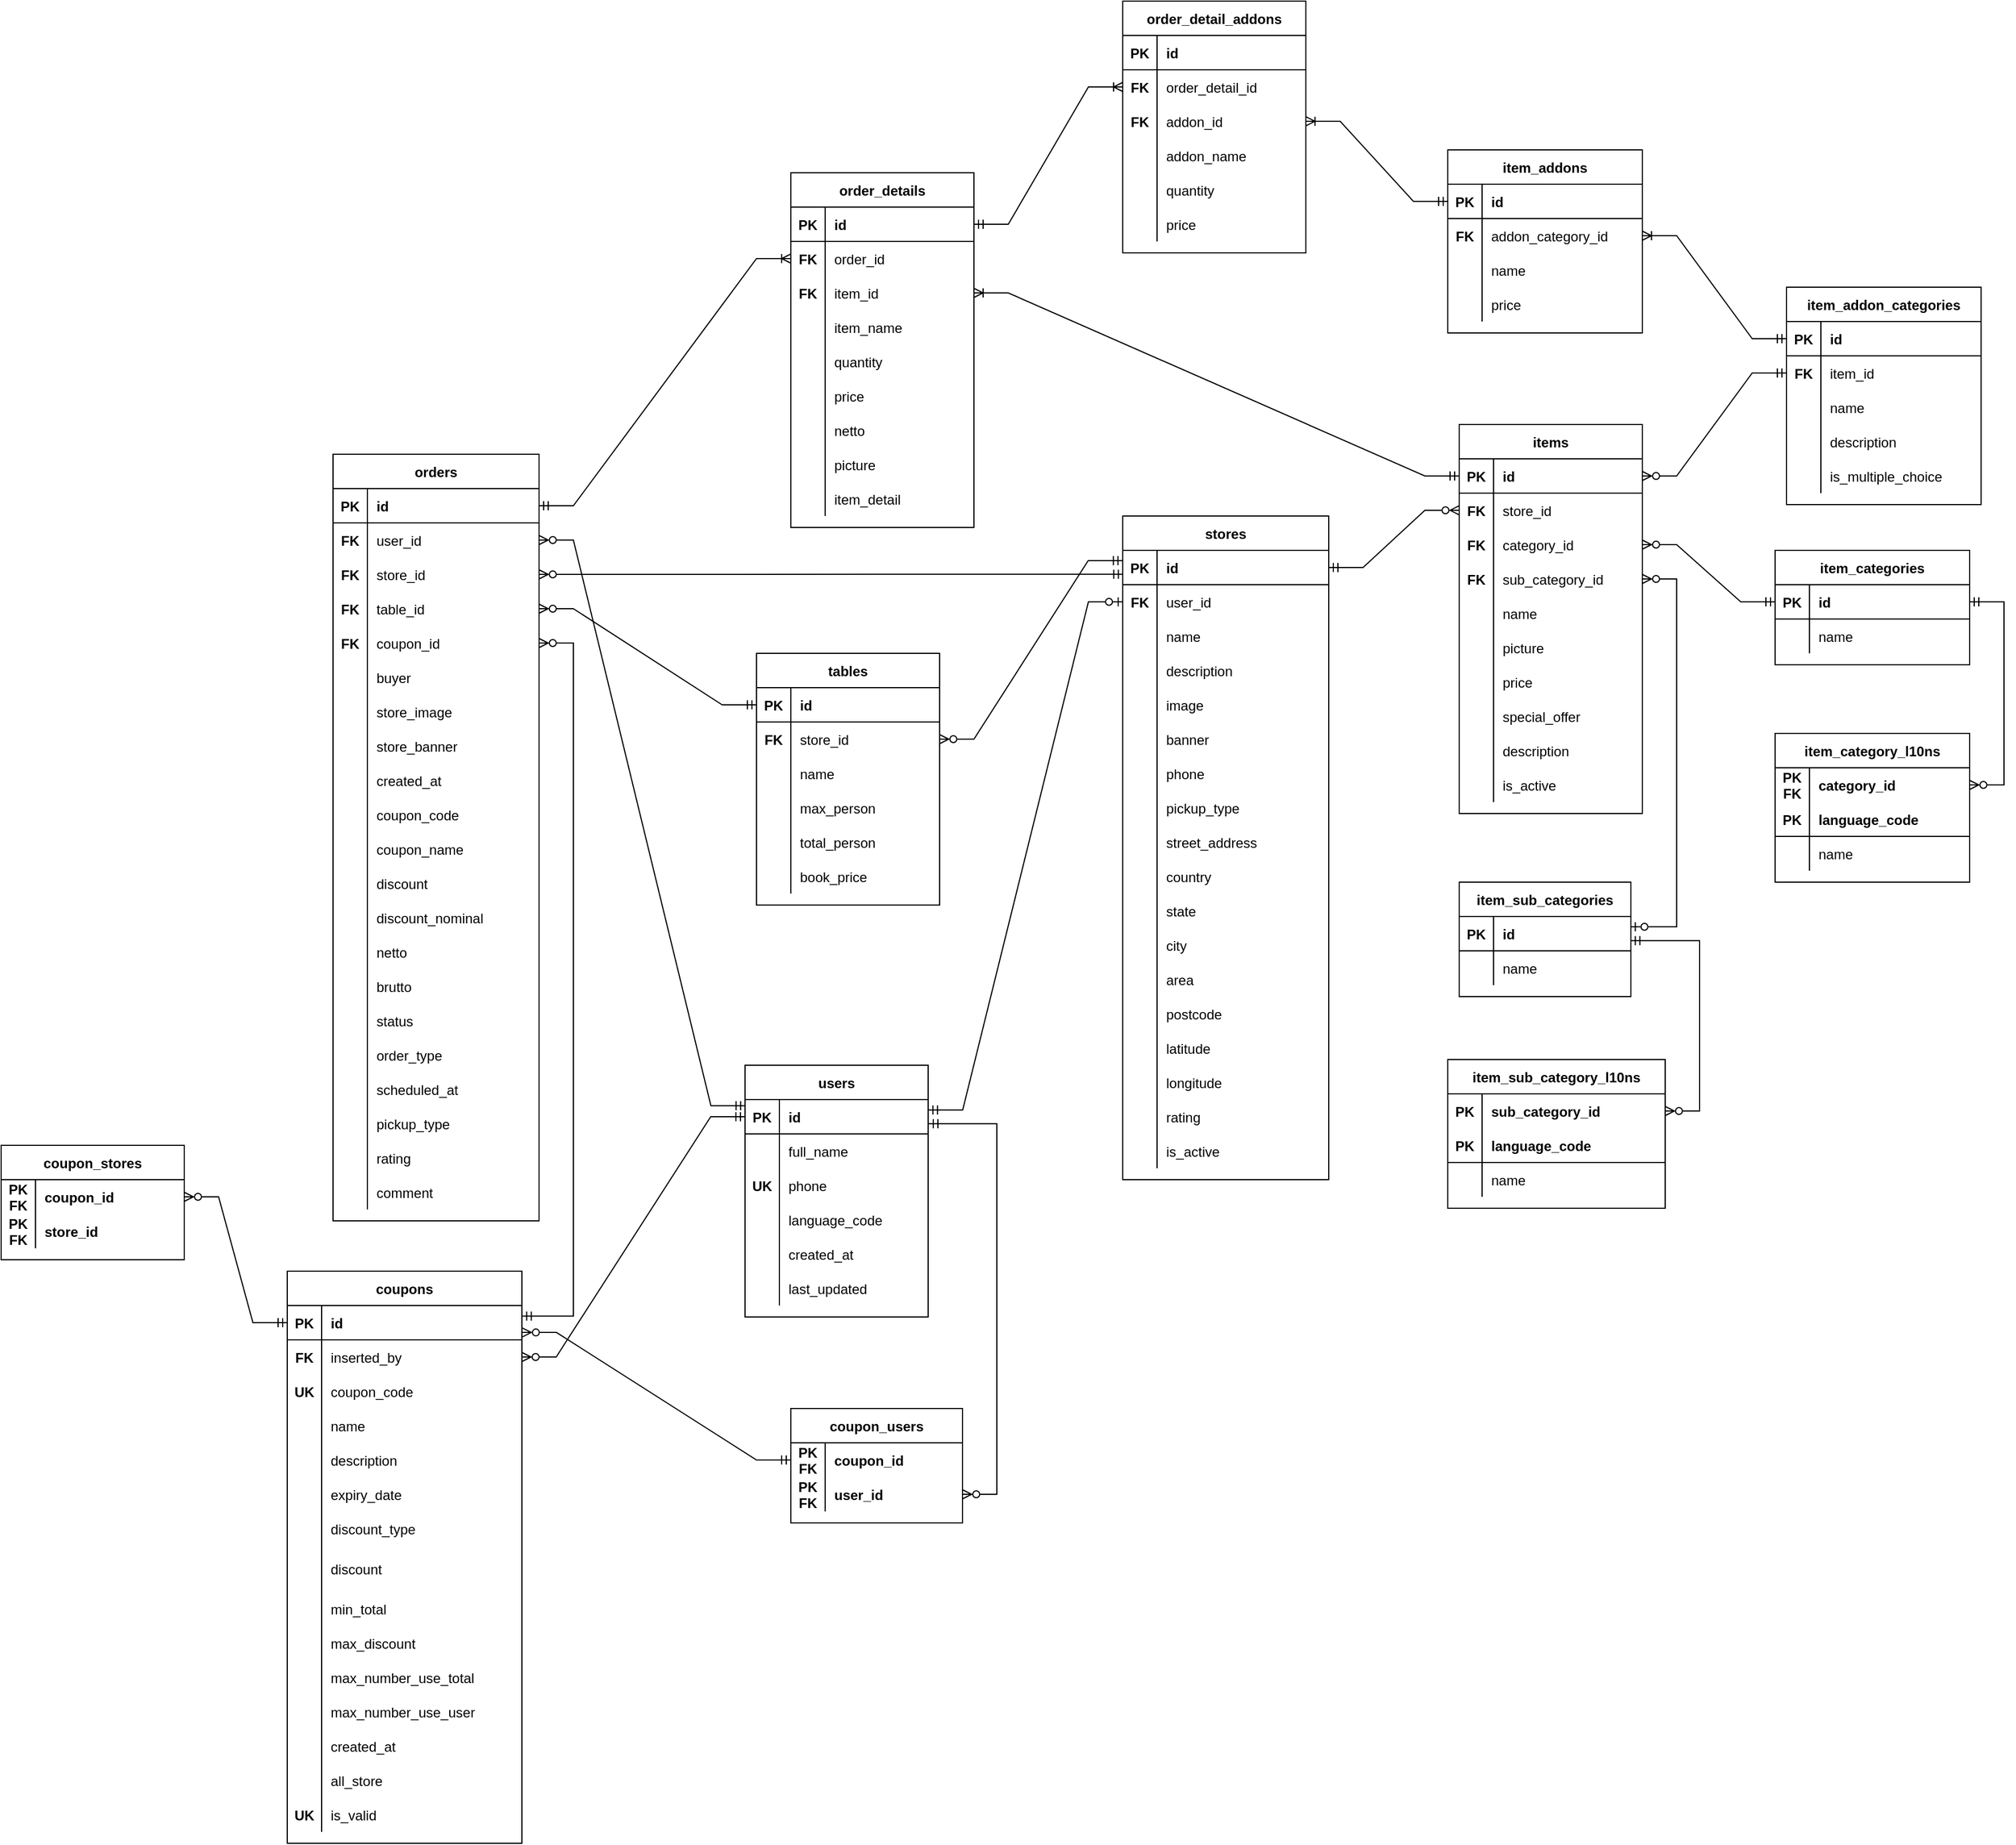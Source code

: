 <mxfile version="17.4.0" type="device"><diagram id="R2lEEEUBdFMjLlhIrx00" name="Page-1"><mxGraphModel dx="4640" dy="2902" grid="1" gridSize="10" guides="1" tooltips="1" connect="1" arrows="1" fold="1" page="1" pageScale="1" pageWidth="850" pageHeight="1100" math="0" shadow="0" extFonts="Permanent Marker^https://fonts.googleapis.com/css?family=Permanent+Marker"><root><mxCell id="0"/><mxCell id="1" parent="0"/><mxCell id="YqA03sNZyJZMe6RY2Xyx-1" value="users" style="shape=table;startSize=30;container=1;collapsible=1;childLayout=tableLayout;fixedRows=1;rowLines=0;fontStyle=1;align=center;resizeLast=1;" parent="1" vertex="1"><mxGeometry x="-2170" y="-870" width="160" height="220" as="geometry"/></mxCell><mxCell id="YqA03sNZyJZMe6RY2Xyx-2" value="" style="shape=tableRow;horizontal=0;startSize=0;swimlaneHead=0;swimlaneBody=0;fillColor=none;collapsible=0;dropTarget=0;points=[[0,0.5],[1,0.5]];portConstraint=eastwest;top=0;left=0;right=0;bottom=1;" parent="YqA03sNZyJZMe6RY2Xyx-1" vertex="1"><mxGeometry y="30" width="160" height="30" as="geometry"/></mxCell><mxCell id="YqA03sNZyJZMe6RY2Xyx-3" value="PK" style="shape=partialRectangle;connectable=0;fillColor=none;top=0;left=0;bottom=0;right=0;fontStyle=1;overflow=hidden;" parent="YqA03sNZyJZMe6RY2Xyx-2" vertex="1"><mxGeometry width="30" height="30" as="geometry"><mxRectangle width="30" height="30" as="alternateBounds"/></mxGeometry></mxCell><mxCell id="YqA03sNZyJZMe6RY2Xyx-4" value="id" style="shape=partialRectangle;connectable=0;fillColor=none;top=0;left=0;bottom=0;right=0;align=left;spacingLeft=6;fontStyle=1;overflow=hidden;" parent="YqA03sNZyJZMe6RY2Xyx-2" vertex="1"><mxGeometry x="30" width="130" height="30" as="geometry"><mxRectangle width="130" height="30" as="alternateBounds"/></mxGeometry></mxCell><mxCell id="YqA03sNZyJZMe6RY2Xyx-5" value="" style="shape=tableRow;horizontal=0;startSize=0;swimlaneHead=0;swimlaneBody=0;fillColor=none;collapsible=0;dropTarget=0;points=[[0,0.5],[1,0.5]];portConstraint=eastwest;top=0;left=0;right=0;bottom=0;" parent="YqA03sNZyJZMe6RY2Xyx-1" vertex="1"><mxGeometry y="60" width="160" height="30" as="geometry"/></mxCell><mxCell id="YqA03sNZyJZMe6RY2Xyx-6" value="" style="shape=partialRectangle;connectable=0;fillColor=none;top=0;left=0;bottom=0;right=0;editable=1;overflow=hidden;" parent="YqA03sNZyJZMe6RY2Xyx-5" vertex="1"><mxGeometry width="30" height="30" as="geometry"><mxRectangle width="30" height="30" as="alternateBounds"/></mxGeometry></mxCell><mxCell id="YqA03sNZyJZMe6RY2Xyx-7" value="full_name" style="shape=partialRectangle;connectable=0;fillColor=none;top=0;left=0;bottom=0;right=0;align=left;spacingLeft=6;overflow=hidden;" parent="YqA03sNZyJZMe6RY2Xyx-5" vertex="1"><mxGeometry x="30" width="130" height="30" as="geometry"><mxRectangle width="130" height="30" as="alternateBounds"/></mxGeometry></mxCell><mxCell id="YqA03sNZyJZMe6RY2Xyx-8" value="" style="shape=tableRow;horizontal=0;startSize=0;swimlaneHead=0;swimlaneBody=0;fillColor=none;collapsible=0;dropTarget=0;points=[[0,0.5],[1,0.5]];portConstraint=eastwest;top=0;left=0;right=0;bottom=0;" parent="YqA03sNZyJZMe6RY2Xyx-1" vertex="1"><mxGeometry y="90" width="160" height="30" as="geometry"/></mxCell><mxCell id="YqA03sNZyJZMe6RY2Xyx-9" value="UK" style="shape=partialRectangle;connectable=0;fillColor=none;top=0;left=0;bottom=0;right=0;editable=1;overflow=hidden;fontStyle=1" parent="YqA03sNZyJZMe6RY2Xyx-8" vertex="1"><mxGeometry width="30" height="30" as="geometry"><mxRectangle width="30" height="30" as="alternateBounds"/></mxGeometry></mxCell><mxCell id="YqA03sNZyJZMe6RY2Xyx-10" value="phone" style="shape=partialRectangle;connectable=0;fillColor=none;top=0;left=0;bottom=0;right=0;align=left;spacingLeft=6;overflow=hidden;" parent="YqA03sNZyJZMe6RY2Xyx-8" vertex="1"><mxGeometry x="30" width="130" height="30" as="geometry"><mxRectangle width="130" height="30" as="alternateBounds"/></mxGeometry></mxCell><mxCell id="YqA03sNZyJZMe6RY2Xyx-11" value="" style="shape=tableRow;horizontal=0;startSize=0;swimlaneHead=0;swimlaneBody=0;fillColor=none;collapsible=0;dropTarget=0;points=[[0,0.5],[1,0.5]];portConstraint=eastwest;top=0;left=0;right=0;bottom=0;" parent="YqA03sNZyJZMe6RY2Xyx-1" vertex="1"><mxGeometry y="120" width="160" height="30" as="geometry"/></mxCell><mxCell id="YqA03sNZyJZMe6RY2Xyx-12" value="" style="shape=partialRectangle;connectable=0;fillColor=none;top=0;left=0;bottom=0;right=0;editable=1;overflow=hidden;" parent="YqA03sNZyJZMe6RY2Xyx-11" vertex="1"><mxGeometry width="30" height="30" as="geometry"><mxRectangle width="30" height="30" as="alternateBounds"/></mxGeometry></mxCell><mxCell id="YqA03sNZyJZMe6RY2Xyx-13" value="language_code" style="shape=partialRectangle;connectable=0;fillColor=none;top=0;left=0;bottom=0;right=0;align=left;spacingLeft=6;overflow=hidden;" parent="YqA03sNZyJZMe6RY2Xyx-11" vertex="1"><mxGeometry x="30" width="130" height="30" as="geometry"><mxRectangle width="130" height="30" as="alternateBounds"/></mxGeometry></mxCell><mxCell id="YqA03sNZyJZMe6RY2Xyx-14" value="" style="shape=tableRow;horizontal=0;startSize=0;swimlaneHead=0;swimlaneBody=0;fillColor=none;collapsible=0;dropTarget=0;points=[[0,0.5],[1,0.5]];portConstraint=eastwest;top=0;left=0;right=0;bottom=0;" parent="YqA03sNZyJZMe6RY2Xyx-1" vertex="1"><mxGeometry y="150" width="160" height="30" as="geometry"/></mxCell><mxCell id="YqA03sNZyJZMe6RY2Xyx-15" value="" style="shape=partialRectangle;connectable=0;fillColor=none;top=0;left=0;bottom=0;right=0;editable=1;overflow=hidden;" parent="YqA03sNZyJZMe6RY2Xyx-14" vertex="1"><mxGeometry width="30" height="30" as="geometry"><mxRectangle width="30" height="30" as="alternateBounds"/></mxGeometry></mxCell><mxCell id="YqA03sNZyJZMe6RY2Xyx-16" value="created_at" style="shape=partialRectangle;connectable=0;fillColor=none;top=0;left=0;bottom=0;right=0;align=left;spacingLeft=6;overflow=hidden;" parent="YqA03sNZyJZMe6RY2Xyx-14" vertex="1"><mxGeometry x="30" width="130" height="30" as="geometry"><mxRectangle width="130" height="30" as="alternateBounds"/></mxGeometry></mxCell><mxCell id="YqA03sNZyJZMe6RY2Xyx-17" value="" style="shape=tableRow;horizontal=0;startSize=0;swimlaneHead=0;swimlaneBody=0;fillColor=none;collapsible=0;dropTarget=0;points=[[0,0.5],[1,0.5]];portConstraint=eastwest;top=0;left=0;right=0;bottom=0;" parent="YqA03sNZyJZMe6RY2Xyx-1" vertex="1"><mxGeometry y="180" width="160" height="30" as="geometry"/></mxCell><mxCell id="YqA03sNZyJZMe6RY2Xyx-18" value="" style="shape=partialRectangle;connectable=0;fillColor=none;top=0;left=0;bottom=0;right=0;editable=1;overflow=hidden;" parent="YqA03sNZyJZMe6RY2Xyx-17" vertex="1"><mxGeometry width="30" height="30" as="geometry"><mxRectangle width="30" height="30" as="alternateBounds"/></mxGeometry></mxCell><mxCell id="YqA03sNZyJZMe6RY2Xyx-19" value="last_updated" style="shape=partialRectangle;connectable=0;fillColor=none;top=0;left=0;bottom=0;right=0;align=left;spacingLeft=6;overflow=hidden;" parent="YqA03sNZyJZMe6RY2Xyx-17" vertex="1"><mxGeometry x="30" width="130" height="30" as="geometry"><mxRectangle width="130" height="30" as="alternateBounds"/></mxGeometry></mxCell><mxCell id="YqA03sNZyJZMe6RY2Xyx-20" value="stores" style="shape=table;startSize=30;container=1;collapsible=1;childLayout=tableLayout;fixedRows=1;rowLines=0;fontStyle=1;align=center;resizeLast=1;" parent="1" vertex="1"><mxGeometry x="-1840" y="-1350" width="180" height="580" as="geometry"/></mxCell><mxCell id="YqA03sNZyJZMe6RY2Xyx-21" value="" style="shape=tableRow;horizontal=0;startSize=0;swimlaneHead=0;swimlaneBody=0;fillColor=none;collapsible=0;dropTarget=0;points=[[0,0.5],[1,0.5]];portConstraint=eastwest;top=0;left=0;right=0;bottom=1;fontStyle=0" parent="YqA03sNZyJZMe6RY2Xyx-20" vertex="1"><mxGeometry y="30" width="180" height="30" as="geometry"/></mxCell><mxCell id="YqA03sNZyJZMe6RY2Xyx-22" value="PK" style="shape=partialRectangle;connectable=0;fillColor=none;top=0;left=0;bottom=0;right=0;fontStyle=1;overflow=hidden;" parent="YqA03sNZyJZMe6RY2Xyx-21" vertex="1"><mxGeometry width="30" height="30" as="geometry"><mxRectangle width="30" height="30" as="alternateBounds"/></mxGeometry></mxCell><mxCell id="YqA03sNZyJZMe6RY2Xyx-23" value="id  " style="shape=partialRectangle;connectable=0;fillColor=none;top=0;left=0;bottom=0;right=0;align=left;spacingLeft=6;fontStyle=1;overflow=hidden;" parent="YqA03sNZyJZMe6RY2Xyx-21" vertex="1"><mxGeometry x="30" width="150" height="30" as="geometry"><mxRectangle width="150" height="30" as="alternateBounds"/></mxGeometry></mxCell><mxCell id="YqA03sNZyJZMe6RY2Xyx-24" value="" style="shape=tableRow;horizontal=0;startSize=0;swimlaneHead=0;swimlaneBody=0;fillColor=none;collapsible=0;dropTarget=0;points=[[0,0.5],[1,0.5]];portConstraint=eastwest;top=0;left=0;right=0;bottom=0;" parent="YqA03sNZyJZMe6RY2Xyx-20" vertex="1"><mxGeometry y="60" width="180" height="30" as="geometry"/></mxCell><mxCell id="YqA03sNZyJZMe6RY2Xyx-25" value="FK" style="shape=partialRectangle;connectable=0;fillColor=none;top=0;left=0;bottom=0;right=0;editable=1;overflow=hidden;fontStyle=1" parent="YqA03sNZyJZMe6RY2Xyx-24" vertex="1"><mxGeometry width="30" height="30" as="geometry"><mxRectangle width="30" height="30" as="alternateBounds"/></mxGeometry></mxCell><mxCell id="YqA03sNZyJZMe6RY2Xyx-26" value="user_id  " style="shape=partialRectangle;connectable=0;fillColor=none;top=0;left=0;bottom=0;right=0;align=left;spacingLeft=6;overflow=hidden;" parent="YqA03sNZyJZMe6RY2Xyx-24" vertex="1"><mxGeometry x="30" width="150" height="30" as="geometry"><mxRectangle width="150" height="30" as="alternateBounds"/></mxGeometry></mxCell><mxCell id="YqA03sNZyJZMe6RY2Xyx-27" value="" style="shape=tableRow;horizontal=0;startSize=0;swimlaneHead=0;swimlaneBody=0;fillColor=none;collapsible=0;dropTarget=0;points=[[0,0.5],[1,0.5]];portConstraint=eastwest;top=0;left=0;right=0;bottom=0;" parent="YqA03sNZyJZMe6RY2Xyx-20" vertex="1"><mxGeometry y="90" width="180" height="30" as="geometry"/></mxCell><mxCell id="YqA03sNZyJZMe6RY2Xyx-28" value="" style="shape=partialRectangle;connectable=0;fillColor=none;top=0;left=0;bottom=0;right=0;editable=1;overflow=hidden;" parent="YqA03sNZyJZMe6RY2Xyx-27" vertex="1"><mxGeometry width="30" height="30" as="geometry"><mxRectangle width="30" height="30" as="alternateBounds"/></mxGeometry></mxCell><mxCell id="YqA03sNZyJZMe6RY2Xyx-29" value="name  " style="shape=partialRectangle;connectable=0;fillColor=none;top=0;left=0;bottom=0;right=0;align=left;spacingLeft=6;overflow=hidden;" parent="YqA03sNZyJZMe6RY2Xyx-27" vertex="1"><mxGeometry x="30" width="150" height="30" as="geometry"><mxRectangle width="150" height="30" as="alternateBounds"/></mxGeometry></mxCell><mxCell id="YqA03sNZyJZMe6RY2Xyx-30" value="" style="shape=tableRow;horizontal=0;startSize=0;swimlaneHead=0;swimlaneBody=0;fillColor=none;collapsible=0;dropTarget=0;points=[[0,0.5],[1,0.5]];portConstraint=eastwest;top=0;left=0;right=0;bottom=0;" parent="YqA03sNZyJZMe6RY2Xyx-20" vertex="1"><mxGeometry y="120" width="180" height="30" as="geometry"/></mxCell><mxCell id="YqA03sNZyJZMe6RY2Xyx-31" value="" style="shape=partialRectangle;connectable=0;fillColor=none;top=0;left=0;bottom=0;right=0;editable=1;overflow=hidden;" parent="YqA03sNZyJZMe6RY2Xyx-30" vertex="1"><mxGeometry width="30" height="30" as="geometry"><mxRectangle width="30" height="30" as="alternateBounds"/></mxGeometry></mxCell><mxCell id="YqA03sNZyJZMe6RY2Xyx-32" value="description  " style="shape=partialRectangle;connectable=0;fillColor=none;top=0;left=0;bottom=0;right=0;align=left;spacingLeft=6;overflow=hidden;" parent="YqA03sNZyJZMe6RY2Xyx-30" vertex="1"><mxGeometry x="30" width="150" height="30" as="geometry"><mxRectangle width="150" height="30" as="alternateBounds"/></mxGeometry></mxCell><mxCell id="YqA03sNZyJZMe6RY2Xyx-63" value="" style="shape=tableRow;horizontal=0;startSize=0;swimlaneHead=0;swimlaneBody=0;fillColor=none;collapsible=0;dropTarget=0;points=[[0,0.5],[1,0.5]];portConstraint=eastwest;top=0;left=0;right=0;bottom=0;" parent="YqA03sNZyJZMe6RY2Xyx-20" vertex="1"><mxGeometry y="150" width="180" height="30" as="geometry"/></mxCell><mxCell id="YqA03sNZyJZMe6RY2Xyx-64" value="" style="shape=partialRectangle;connectable=0;fillColor=none;top=0;left=0;bottom=0;right=0;editable=1;overflow=hidden;" parent="YqA03sNZyJZMe6RY2Xyx-63" vertex="1"><mxGeometry width="30" height="30" as="geometry"><mxRectangle width="30" height="30" as="alternateBounds"/></mxGeometry></mxCell><mxCell id="YqA03sNZyJZMe6RY2Xyx-65" value="image  " style="shape=partialRectangle;connectable=0;fillColor=none;top=0;left=0;bottom=0;right=0;align=left;spacingLeft=6;overflow=hidden;" parent="YqA03sNZyJZMe6RY2Xyx-63" vertex="1"><mxGeometry x="30" width="150" height="30" as="geometry"><mxRectangle width="150" height="30" as="alternateBounds"/></mxGeometry></mxCell><mxCell id="YqA03sNZyJZMe6RY2Xyx-66" value="" style="shape=tableRow;horizontal=0;startSize=0;swimlaneHead=0;swimlaneBody=0;fillColor=none;collapsible=0;dropTarget=0;points=[[0,0.5],[1,0.5]];portConstraint=eastwest;top=0;left=0;right=0;bottom=0;" parent="YqA03sNZyJZMe6RY2Xyx-20" vertex="1"><mxGeometry y="180" width="180" height="30" as="geometry"/></mxCell><mxCell id="YqA03sNZyJZMe6RY2Xyx-67" value="" style="shape=partialRectangle;connectable=0;fillColor=none;top=0;left=0;bottom=0;right=0;editable=1;overflow=hidden;" parent="YqA03sNZyJZMe6RY2Xyx-66" vertex="1"><mxGeometry width="30" height="30" as="geometry"><mxRectangle width="30" height="30" as="alternateBounds"/></mxGeometry></mxCell><mxCell id="YqA03sNZyJZMe6RY2Xyx-68" value="banner  " style="shape=partialRectangle;connectable=0;fillColor=none;top=0;left=0;bottom=0;right=0;align=left;spacingLeft=6;overflow=hidden;" parent="YqA03sNZyJZMe6RY2Xyx-66" vertex="1"><mxGeometry x="30" width="150" height="30" as="geometry"><mxRectangle width="150" height="30" as="alternateBounds"/></mxGeometry></mxCell><mxCell id="YqA03sNZyJZMe6RY2Xyx-36" value="" style="shape=tableRow;horizontal=0;startSize=0;swimlaneHead=0;swimlaneBody=0;fillColor=none;collapsible=0;dropTarget=0;points=[[0,0.5],[1,0.5]];portConstraint=eastwest;top=0;left=0;right=0;bottom=0;" parent="YqA03sNZyJZMe6RY2Xyx-20" vertex="1"><mxGeometry y="210" width="180" height="30" as="geometry"/></mxCell><mxCell id="YqA03sNZyJZMe6RY2Xyx-37" value="" style="shape=partialRectangle;connectable=0;fillColor=none;top=0;left=0;bottom=0;right=0;editable=1;overflow=hidden;" parent="YqA03sNZyJZMe6RY2Xyx-36" vertex="1"><mxGeometry width="30" height="30" as="geometry"><mxRectangle width="30" height="30" as="alternateBounds"/></mxGeometry></mxCell><mxCell id="YqA03sNZyJZMe6RY2Xyx-38" value="phone  " style="shape=partialRectangle;connectable=0;fillColor=none;top=0;left=0;bottom=0;right=0;align=left;spacingLeft=6;overflow=hidden;" parent="YqA03sNZyJZMe6RY2Xyx-36" vertex="1"><mxGeometry x="30" width="150" height="30" as="geometry"><mxRectangle width="150" height="30" as="alternateBounds"/></mxGeometry></mxCell><mxCell id="YqA03sNZyJZMe6RY2Xyx-253" value="" style="shape=tableRow;horizontal=0;startSize=0;swimlaneHead=0;swimlaneBody=0;fillColor=none;collapsible=0;dropTarget=0;points=[[0,0.5],[1,0.5]];portConstraint=eastwest;top=0;left=0;right=0;bottom=0;" parent="YqA03sNZyJZMe6RY2Xyx-20" vertex="1"><mxGeometry y="240" width="180" height="30" as="geometry"/></mxCell><mxCell id="YqA03sNZyJZMe6RY2Xyx-254" value="" style="shape=partialRectangle;connectable=0;fillColor=none;top=0;left=0;bottom=0;right=0;editable=1;overflow=hidden;" parent="YqA03sNZyJZMe6RY2Xyx-253" vertex="1"><mxGeometry width="30" height="30" as="geometry"><mxRectangle width="30" height="30" as="alternateBounds"/></mxGeometry></mxCell><mxCell id="YqA03sNZyJZMe6RY2Xyx-255" value="pickup_type" style="shape=partialRectangle;connectable=0;fillColor=none;top=0;left=0;bottom=0;right=0;align=left;spacingLeft=6;overflow=hidden;" parent="YqA03sNZyJZMe6RY2Xyx-253" vertex="1"><mxGeometry x="30" width="150" height="30" as="geometry"><mxRectangle width="150" height="30" as="alternateBounds"/></mxGeometry></mxCell><mxCell id="YqA03sNZyJZMe6RY2Xyx-33" value="" style="shape=tableRow;horizontal=0;startSize=0;swimlaneHead=0;swimlaneBody=0;fillColor=none;collapsible=0;dropTarget=0;points=[[0,0.5],[1,0.5]];portConstraint=eastwest;top=0;left=0;right=0;bottom=0;" parent="YqA03sNZyJZMe6RY2Xyx-20" vertex="1"><mxGeometry y="270" width="180" height="30" as="geometry"/></mxCell><mxCell id="YqA03sNZyJZMe6RY2Xyx-34" value="" style="shape=partialRectangle;connectable=0;fillColor=none;top=0;left=0;bottom=0;right=0;editable=1;overflow=hidden;" parent="YqA03sNZyJZMe6RY2Xyx-33" vertex="1"><mxGeometry width="30" height="30" as="geometry"><mxRectangle width="30" height="30" as="alternateBounds"/></mxGeometry></mxCell><mxCell id="YqA03sNZyJZMe6RY2Xyx-35" value="street_address  " style="shape=partialRectangle;connectable=0;fillColor=none;top=0;left=0;bottom=0;right=0;align=left;spacingLeft=6;overflow=hidden;" parent="YqA03sNZyJZMe6RY2Xyx-33" vertex="1"><mxGeometry x="30" width="150" height="30" as="geometry"><mxRectangle width="150" height="30" as="alternateBounds"/></mxGeometry></mxCell><mxCell id="YqA03sNZyJZMe6RY2Xyx-42" value="" style="shape=tableRow;horizontal=0;startSize=0;swimlaneHead=0;swimlaneBody=0;fillColor=none;collapsible=0;dropTarget=0;points=[[0,0.5],[1,0.5]];portConstraint=eastwest;top=0;left=0;right=0;bottom=0;" parent="YqA03sNZyJZMe6RY2Xyx-20" vertex="1"><mxGeometry y="300" width="180" height="30" as="geometry"/></mxCell><mxCell id="YqA03sNZyJZMe6RY2Xyx-43" value="" style="shape=partialRectangle;connectable=0;fillColor=none;top=0;left=0;bottom=0;right=0;editable=1;overflow=hidden;" parent="YqA03sNZyJZMe6RY2Xyx-42" vertex="1"><mxGeometry width="30" height="30" as="geometry"><mxRectangle width="30" height="30" as="alternateBounds"/></mxGeometry></mxCell><mxCell id="YqA03sNZyJZMe6RY2Xyx-44" value="country  " style="shape=partialRectangle;connectable=0;fillColor=none;top=0;left=0;bottom=0;right=0;align=left;spacingLeft=6;overflow=hidden;" parent="YqA03sNZyJZMe6RY2Xyx-42" vertex="1"><mxGeometry x="30" width="150" height="30" as="geometry"><mxRectangle width="150" height="30" as="alternateBounds"/></mxGeometry></mxCell><mxCell id="YqA03sNZyJZMe6RY2Xyx-45" value="" style="shape=tableRow;horizontal=0;startSize=0;swimlaneHead=0;swimlaneBody=0;fillColor=none;collapsible=0;dropTarget=0;points=[[0,0.5],[1,0.5]];portConstraint=eastwest;top=0;left=0;right=0;bottom=0;" parent="YqA03sNZyJZMe6RY2Xyx-20" vertex="1"><mxGeometry y="330" width="180" height="30" as="geometry"/></mxCell><mxCell id="YqA03sNZyJZMe6RY2Xyx-46" value="" style="shape=partialRectangle;connectable=0;fillColor=none;top=0;left=0;bottom=0;right=0;editable=1;overflow=hidden;" parent="YqA03sNZyJZMe6RY2Xyx-45" vertex="1"><mxGeometry width="30" height="30" as="geometry"><mxRectangle width="30" height="30" as="alternateBounds"/></mxGeometry></mxCell><mxCell id="YqA03sNZyJZMe6RY2Xyx-47" value="state  " style="shape=partialRectangle;connectable=0;fillColor=none;top=0;left=0;bottom=0;right=0;align=left;spacingLeft=6;overflow=hidden;" parent="YqA03sNZyJZMe6RY2Xyx-45" vertex="1"><mxGeometry x="30" width="150" height="30" as="geometry"><mxRectangle width="150" height="30" as="alternateBounds"/></mxGeometry></mxCell><mxCell id="YqA03sNZyJZMe6RY2Xyx-48" value="" style="shape=tableRow;horizontal=0;startSize=0;swimlaneHead=0;swimlaneBody=0;fillColor=none;collapsible=0;dropTarget=0;points=[[0,0.5],[1,0.5]];portConstraint=eastwest;top=0;left=0;right=0;bottom=0;" parent="YqA03sNZyJZMe6RY2Xyx-20" vertex="1"><mxGeometry y="360" width="180" height="30" as="geometry"/></mxCell><mxCell id="YqA03sNZyJZMe6RY2Xyx-49" value="" style="shape=partialRectangle;connectable=0;fillColor=none;top=0;left=0;bottom=0;right=0;editable=1;overflow=hidden;" parent="YqA03sNZyJZMe6RY2Xyx-48" vertex="1"><mxGeometry width="30" height="30" as="geometry"><mxRectangle width="30" height="30" as="alternateBounds"/></mxGeometry></mxCell><mxCell id="YqA03sNZyJZMe6RY2Xyx-50" value="city  " style="shape=partialRectangle;connectable=0;fillColor=none;top=0;left=0;bottom=0;right=0;align=left;spacingLeft=6;overflow=hidden;" parent="YqA03sNZyJZMe6RY2Xyx-48" vertex="1"><mxGeometry x="30" width="150" height="30" as="geometry"><mxRectangle width="150" height="30" as="alternateBounds"/></mxGeometry></mxCell><mxCell id="YqA03sNZyJZMe6RY2Xyx-51" value="" style="shape=tableRow;horizontal=0;startSize=0;swimlaneHead=0;swimlaneBody=0;fillColor=none;collapsible=0;dropTarget=0;points=[[0,0.5],[1,0.5]];portConstraint=eastwest;top=0;left=0;right=0;bottom=0;" parent="YqA03sNZyJZMe6RY2Xyx-20" vertex="1"><mxGeometry y="390" width="180" height="30" as="geometry"/></mxCell><mxCell id="YqA03sNZyJZMe6RY2Xyx-52" value="" style="shape=partialRectangle;connectable=0;fillColor=none;top=0;left=0;bottom=0;right=0;editable=1;overflow=hidden;" parent="YqA03sNZyJZMe6RY2Xyx-51" vertex="1"><mxGeometry width="30" height="30" as="geometry"><mxRectangle width="30" height="30" as="alternateBounds"/></mxGeometry></mxCell><mxCell id="YqA03sNZyJZMe6RY2Xyx-53" value="area  " style="shape=partialRectangle;connectable=0;fillColor=none;top=0;left=0;bottom=0;right=0;align=left;spacingLeft=6;overflow=hidden;" parent="YqA03sNZyJZMe6RY2Xyx-51" vertex="1"><mxGeometry x="30" width="150" height="30" as="geometry"><mxRectangle width="150" height="30" as="alternateBounds"/></mxGeometry></mxCell><mxCell id="YqA03sNZyJZMe6RY2Xyx-54" value="" style="shape=tableRow;horizontal=0;startSize=0;swimlaneHead=0;swimlaneBody=0;fillColor=none;collapsible=0;dropTarget=0;points=[[0,0.5],[1,0.5]];portConstraint=eastwest;top=0;left=0;right=0;bottom=0;" parent="YqA03sNZyJZMe6RY2Xyx-20" vertex="1"><mxGeometry y="420" width="180" height="30" as="geometry"/></mxCell><mxCell id="YqA03sNZyJZMe6RY2Xyx-55" value="" style="shape=partialRectangle;connectable=0;fillColor=none;top=0;left=0;bottom=0;right=0;editable=1;overflow=hidden;" parent="YqA03sNZyJZMe6RY2Xyx-54" vertex="1"><mxGeometry width="30" height="30" as="geometry"><mxRectangle width="30" height="30" as="alternateBounds"/></mxGeometry></mxCell><mxCell id="YqA03sNZyJZMe6RY2Xyx-56" value="postcode  " style="shape=partialRectangle;connectable=0;fillColor=none;top=0;left=0;bottom=0;right=0;align=left;spacingLeft=6;overflow=hidden;" parent="YqA03sNZyJZMe6RY2Xyx-54" vertex="1"><mxGeometry x="30" width="150" height="30" as="geometry"><mxRectangle width="150" height="30" as="alternateBounds"/></mxGeometry></mxCell><mxCell id="YqA03sNZyJZMe6RY2Xyx-57" value="" style="shape=tableRow;horizontal=0;startSize=0;swimlaneHead=0;swimlaneBody=0;fillColor=none;collapsible=0;dropTarget=0;points=[[0,0.5],[1,0.5]];portConstraint=eastwest;top=0;left=0;right=0;bottom=0;" parent="YqA03sNZyJZMe6RY2Xyx-20" vertex="1"><mxGeometry y="450" width="180" height="30" as="geometry"/></mxCell><mxCell id="YqA03sNZyJZMe6RY2Xyx-58" value="" style="shape=partialRectangle;connectable=0;fillColor=none;top=0;left=0;bottom=0;right=0;editable=1;overflow=hidden;" parent="YqA03sNZyJZMe6RY2Xyx-57" vertex="1"><mxGeometry width="30" height="30" as="geometry"><mxRectangle width="30" height="30" as="alternateBounds"/></mxGeometry></mxCell><mxCell id="YqA03sNZyJZMe6RY2Xyx-59" value="latitude" style="shape=partialRectangle;connectable=0;fillColor=none;top=0;left=0;bottom=0;right=0;align=left;spacingLeft=6;overflow=hidden;" parent="YqA03sNZyJZMe6RY2Xyx-57" vertex="1"><mxGeometry x="30" width="150" height="30" as="geometry"><mxRectangle width="150" height="30" as="alternateBounds"/></mxGeometry></mxCell><mxCell id="YqA03sNZyJZMe6RY2Xyx-60" value="" style="shape=tableRow;horizontal=0;startSize=0;swimlaneHead=0;swimlaneBody=0;fillColor=none;collapsible=0;dropTarget=0;points=[[0,0.5],[1,0.5]];portConstraint=eastwest;top=0;left=0;right=0;bottom=0;" parent="YqA03sNZyJZMe6RY2Xyx-20" vertex="1"><mxGeometry y="480" width="180" height="30" as="geometry"/></mxCell><mxCell id="YqA03sNZyJZMe6RY2Xyx-61" value="" style="shape=partialRectangle;connectable=0;fillColor=none;top=0;left=0;bottom=0;right=0;editable=1;overflow=hidden;" parent="YqA03sNZyJZMe6RY2Xyx-60" vertex="1"><mxGeometry width="30" height="30" as="geometry"><mxRectangle width="30" height="30" as="alternateBounds"/></mxGeometry></mxCell><mxCell id="YqA03sNZyJZMe6RY2Xyx-62" value="longitude" style="shape=partialRectangle;connectable=0;fillColor=none;top=0;left=0;bottom=0;right=0;align=left;spacingLeft=6;overflow=hidden;" parent="YqA03sNZyJZMe6RY2Xyx-60" vertex="1"><mxGeometry x="30" width="150" height="30" as="geometry"><mxRectangle width="150" height="30" as="alternateBounds"/></mxGeometry></mxCell><mxCell id="YqA03sNZyJZMe6RY2Xyx-69" value="" style="shape=tableRow;horizontal=0;startSize=0;swimlaneHead=0;swimlaneBody=0;fillColor=none;collapsible=0;dropTarget=0;points=[[0,0.5],[1,0.5]];portConstraint=eastwest;top=0;left=0;right=0;bottom=0;" parent="YqA03sNZyJZMe6RY2Xyx-20" vertex="1"><mxGeometry y="510" width="180" height="30" as="geometry"/></mxCell><mxCell id="YqA03sNZyJZMe6RY2Xyx-70" value="" style="shape=partialRectangle;connectable=0;fillColor=none;top=0;left=0;bottom=0;right=0;editable=1;overflow=hidden;" parent="YqA03sNZyJZMe6RY2Xyx-69" vertex="1"><mxGeometry width="30" height="30" as="geometry"><mxRectangle width="30" height="30" as="alternateBounds"/></mxGeometry></mxCell><mxCell id="YqA03sNZyJZMe6RY2Xyx-71" value="rating  " style="shape=partialRectangle;connectable=0;fillColor=none;top=0;left=0;bottom=0;right=0;align=left;spacingLeft=6;overflow=hidden;" parent="YqA03sNZyJZMe6RY2Xyx-69" vertex="1"><mxGeometry x="30" width="150" height="30" as="geometry"><mxRectangle width="150" height="30" as="alternateBounds"/></mxGeometry></mxCell><mxCell id="YqA03sNZyJZMe6RY2Xyx-72" value="" style="shape=tableRow;horizontal=0;startSize=0;swimlaneHead=0;swimlaneBody=0;fillColor=none;collapsible=0;dropTarget=0;points=[[0,0.5],[1,0.5]];portConstraint=eastwest;top=0;left=0;right=0;bottom=0;" parent="YqA03sNZyJZMe6RY2Xyx-20" vertex="1"><mxGeometry y="540" width="180" height="30" as="geometry"/></mxCell><mxCell id="YqA03sNZyJZMe6RY2Xyx-73" value="" style="shape=partialRectangle;connectable=0;fillColor=none;top=0;left=0;bottom=0;right=0;editable=1;overflow=hidden;" parent="YqA03sNZyJZMe6RY2Xyx-72" vertex="1"><mxGeometry width="30" height="30" as="geometry"><mxRectangle width="30" height="30" as="alternateBounds"/></mxGeometry></mxCell><mxCell id="YqA03sNZyJZMe6RY2Xyx-74" value="is_active  " style="shape=partialRectangle;connectable=0;fillColor=none;top=0;left=0;bottom=0;right=0;align=left;spacingLeft=6;overflow=hidden;" parent="YqA03sNZyJZMe6RY2Xyx-72" vertex="1"><mxGeometry x="30" width="150" height="30" as="geometry"><mxRectangle width="150" height="30" as="alternateBounds"/></mxGeometry></mxCell><mxCell id="YqA03sNZyJZMe6RY2Xyx-75" value="items" style="shape=table;startSize=30;container=1;collapsible=1;childLayout=tableLayout;fixedRows=1;rowLines=0;fontStyle=1;align=center;resizeLast=1;" parent="1" vertex="1"><mxGeometry x="-1546" y="-1430" width="160" height="340" as="geometry"/></mxCell><mxCell id="YqA03sNZyJZMe6RY2Xyx-76" value="" style="shape=tableRow;horizontal=0;startSize=0;swimlaneHead=0;swimlaneBody=0;fillColor=none;collapsible=0;dropTarget=0;points=[[0,0.5],[1,0.5]];portConstraint=eastwest;top=0;left=0;right=0;bottom=1;" parent="YqA03sNZyJZMe6RY2Xyx-75" vertex="1"><mxGeometry y="30" width="160" height="30" as="geometry"/></mxCell><mxCell id="YqA03sNZyJZMe6RY2Xyx-77" value="PK" style="shape=partialRectangle;connectable=0;fillColor=none;top=0;left=0;bottom=0;right=0;fontStyle=1;overflow=hidden;" parent="YqA03sNZyJZMe6RY2Xyx-76" vertex="1"><mxGeometry width="30" height="30" as="geometry"><mxRectangle width="30" height="30" as="alternateBounds"/></mxGeometry></mxCell><mxCell id="YqA03sNZyJZMe6RY2Xyx-78" value="id  " style="shape=partialRectangle;connectable=0;fillColor=none;top=0;left=0;bottom=0;right=0;align=left;spacingLeft=6;fontStyle=1;overflow=hidden;" parent="YqA03sNZyJZMe6RY2Xyx-76" vertex="1"><mxGeometry x="30" width="130" height="30" as="geometry"><mxRectangle width="130" height="30" as="alternateBounds"/></mxGeometry></mxCell><mxCell id="YqA03sNZyJZMe6RY2Xyx-79" value="" style="shape=tableRow;horizontal=0;startSize=0;swimlaneHead=0;swimlaneBody=0;fillColor=none;collapsible=0;dropTarget=0;points=[[0,0.5],[1,0.5]];portConstraint=eastwest;top=0;left=0;right=0;bottom=0;" parent="YqA03sNZyJZMe6RY2Xyx-75" vertex="1"><mxGeometry y="60" width="160" height="30" as="geometry"/></mxCell><mxCell id="YqA03sNZyJZMe6RY2Xyx-80" value="FK" style="shape=partialRectangle;connectable=0;fillColor=none;top=0;left=0;bottom=0;right=0;editable=1;overflow=hidden;fontStyle=1" parent="YqA03sNZyJZMe6RY2Xyx-79" vertex="1"><mxGeometry width="30" height="30" as="geometry"><mxRectangle width="30" height="30" as="alternateBounds"/></mxGeometry></mxCell><mxCell id="YqA03sNZyJZMe6RY2Xyx-81" value="store_id  " style="shape=partialRectangle;connectable=0;fillColor=none;top=0;left=0;bottom=0;right=0;align=left;spacingLeft=6;overflow=hidden;" parent="YqA03sNZyJZMe6RY2Xyx-79" vertex="1"><mxGeometry x="30" width="130" height="30" as="geometry"><mxRectangle width="130" height="30" as="alternateBounds"/></mxGeometry></mxCell><mxCell id="YqA03sNZyJZMe6RY2Xyx-82" value="" style="shape=tableRow;horizontal=0;startSize=0;swimlaneHead=0;swimlaneBody=0;fillColor=none;collapsible=0;dropTarget=0;points=[[0,0.5],[1,0.5]];portConstraint=eastwest;top=0;left=0;right=0;bottom=0;" parent="YqA03sNZyJZMe6RY2Xyx-75" vertex="1"><mxGeometry y="90" width="160" height="30" as="geometry"/></mxCell><mxCell id="YqA03sNZyJZMe6RY2Xyx-83" value="FK" style="shape=partialRectangle;connectable=0;fillColor=none;top=0;left=0;bottom=0;right=0;editable=1;overflow=hidden;fontStyle=1" parent="YqA03sNZyJZMe6RY2Xyx-82" vertex="1"><mxGeometry width="30" height="30" as="geometry"><mxRectangle width="30" height="30" as="alternateBounds"/></mxGeometry></mxCell><mxCell id="YqA03sNZyJZMe6RY2Xyx-84" value="category_id  " style="shape=partialRectangle;connectable=0;fillColor=none;top=0;left=0;bottom=0;right=0;align=left;spacingLeft=6;overflow=hidden;" parent="YqA03sNZyJZMe6RY2Xyx-82" vertex="1"><mxGeometry x="30" width="130" height="30" as="geometry"><mxRectangle width="130" height="30" as="alternateBounds"/></mxGeometry></mxCell><mxCell id="YqA03sNZyJZMe6RY2Xyx-85" value="" style="shape=tableRow;horizontal=0;startSize=0;swimlaneHead=0;swimlaneBody=0;fillColor=none;collapsible=0;dropTarget=0;points=[[0,0.5],[1,0.5]];portConstraint=eastwest;top=0;left=0;right=0;bottom=0;" parent="YqA03sNZyJZMe6RY2Xyx-75" vertex="1"><mxGeometry y="120" width="160" height="30" as="geometry"/></mxCell><mxCell id="YqA03sNZyJZMe6RY2Xyx-86" value="FK" style="shape=partialRectangle;connectable=0;fillColor=none;top=0;left=0;bottom=0;right=0;editable=1;overflow=hidden;fontStyle=1" parent="YqA03sNZyJZMe6RY2Xyx-85" vertex="1"><mxGeometry width="30" height="30" as="geometry"><mxRectangle width="30" height="30" as="alternateBounds"/></mxGeometry></mxCell><mxCell id="YqA03sNZyJZMe6RY2Xyx-87" value="sub_category_id  " style="shape=partialRectangle;connectable=0;fillColor=none;top=0;left=0;bottom=0;right=0;align=left;spacingLeft=6;overflow=hidden;" parent="YqA03sNZyJZMe6RY2Xyx-85" vertex="1"><mxGeometry x="30" width="130" height="30" as="geometry"><mxRectangle width="130" height="30" as="alternateBounds"/></mxGeometry></mxCell><mxCell id="YqA03sNZyJZMe6RY2Xyx-88" value="" style="shape=tableRow;horizontal=0;startSize=0;swimlaneHead=0;swimlaneBody=0;fillColor=none;collapsible=0;dropTarget=0;points=[[0,0.5],[1,0.5]];portConstraint=eastwest;top=0;left=0;right=0;bottom=0;" parent="YqA03sNZyJZMe6RY2Xyx-75" vertex="1"><mxGeometry y="150" width="160" height="30" as="geometry"/></mxCell><mxCell id="YqA03sNZyJZMe6RY2Xyx-89" value="" style="shape=partialRectangle;connectable=0;fillColor=none;top=0;left=0;bottom=0;right=0;editable=1;overflow=hidden;" parent="YqA03sNZyJZMe6RY2Xyx-88" vertex="1"><mxGeometry width="30" height="30" as="geometry"><mxRectangle width="30" height="30" as="alternateBounds"/></mxGeometry></mxCell><mxCell id="YqA03sNZyJZMe6RY2Xyx-90" value="name  " style="shape=partialRectangle;connectable=0;fillColor=none;top=0;left=0;bottom=0;right=0;align=left;spacingLeft=6;overflow=hidden;" parent="YqA03sNZyJZMe6RY2Xyx-88" vertex="1"><mxGeometry x="30" width="130" height="30" as="geometry"><mxRectangle width="130" height="30" as="alternateBounds"/></mxGeometry></mxCell><mxCell id="YqA03sNZyJZMe6RY2Xyx-91" value="" style="shape=tableRow;horizontal=0;startSize=0;swimlaneHead=0;swimlaneBody=0;fillColor=none;collapsible=0;dropTarget=0;points=[[0,0.5],[1,0.5]];portConstraint=eastwest;top=0;left=0;right=0;bottom=0;" parent="YqA03sNZyJZMe6RY2Xyx-75" vertex="1"><mxGeometry y="180" width="160" height="30" as="geometry"/></mxCell><mxCell id="YqA03sNZyJZMe6RY2Xyx-92" value="" style="shape=partialRectangle;connectable=0;fillColor=none;top=0;left=0;bottom=0;right=0;editable=1;overflow=hidden;" parent="YqA03sNZyJZMe6RY2Xyx-91" vertex="1"><mxGeometry width="30" height="30" as="geometry"><mxRectangle width="30" height="30" as="alternateBounds"/></mxGeometry></mxCell><mxCell id="YqA03sNZyJZMe6RY2Xyx-93" value="picture  " style="shape=partialRectangle;connectable=0;fillColor=none;top=0;left=0;bottom=0;right=0;align=left;spacingLeft=6;overflow=hidden;" parent="YqA03sNZyJZMe6RY2Xyx-91" vertex="1"><mxGeometry x="30" width="130" height="30" as="geometry"><mxRectangle width="130" height="30" as="alternateBounds"/></mxGeometry></mxCell><mxCell id="YqA03sNZyJZMe6RY2Xyx-94" value="" style="shape=tableRow;horizontal=0;startSize=0;swimlaneHead=0;swimlaneBody=0;fillColor=none;collapsible=0;dropTarget=0;points=[[0,0.5],[1,0.5]];portConstraint=eastwest;top=0;left=0;right=0;bottom=0;" parent="YqA03sNZyJZMe6RY2Xyx-75" vertex="1"><mxGeometry y="210" width="160" height="30" as="geometry"/></mxCell><mxCell id="YqA03sNZyJZMe6RY2Xyx-95" value="" style="shape=partialRectangle;connectable=0;fillColor=none;top=0;left=0;bottom=0;right=0;editable=1;overflow=hidden;" parent="YqA03sNZyJZMe6RY2Xyx-94" vertex="1"><mxGeometry width="30" height="30" as="geometry"><mxRectangle width="30" height="30" as="alternateBounds"/></mxGeometry></mxCell><mxCell id="YqA03sNZyJZMe6RY2Xyx-96" value="price  " style="shape=partialRectangle;connectable=0;fillColor=none;top=0;left=0;bottom=0;right=0;align=left;spacingLeft=6;overflow=hidden;" parent="YqA03sNZyJZMe6RY2Xyx-94" vertex="1"><mxGeometry x="30" width="130" height="30" as="geometry"><mxRectangle width="130" height="30" as="alternateBounds"/></mxGeometry></mxCell><mxCell id="YqA03sNZyJZMe6RY2Xyx-97" value="" style="shape=tableRow;horizontal=0;startSize=0;swimlaneHead=0;swimlaneBody=0;fillColor=none;collapsible=0;dropTarget=0;points=[[0,0.5],[1,0.5]];portConstraint=eastwest;top=0;left=0;right=0;bottom=0;" parent="YqA03sNZyJZMe6RY2Xyx-75" vertex="1"><mxGeometry y="240" width="160" height="30" as="geometry"/></mxCell><mxCell id="YqA03sNZyJZMe6RY2Xyx-98" value="" style="shape=partialRectangle;connectable=0;fillColor=none;top=0;left=0;bottom=0;right=0;editable=1;overflow=hidden;" parent="YqA03sNZyJZMe6RY2Xyx-97" vertex="1"><mxGeometry width="30" height="30" as="geometry"><mxRectangle width="30" height="30" as="alternateBounds"/></mxGeometry></mxCell><mxCell id="YqA03sNZyJZMe6RY2Xyx-99" value="special_offer  " style="shape=partialRectangle;connectable=0;fillColor=none;top=0;left=0;bottom=0;right=0;align=left;spacingLeft=6;overflow=hidden;" parent="YqA03sNZyJZMe6RY2Xyx-97" vertex="1"><mxGeometry x="30" width="130" height="30" as="geometry"><mxRectangle width="130" height="30" as="alternateBounds"/></mxGeometry></mxCell><mxCell id="YqA03sNZyJZMe6RY2Xyx-100" value="" style="shape=tableRow;horizontal=0;startSize=0;swimlaneHead=0;swimlaneBody=0;fillColor=none;collapsible=0;dropTarget=0;points=[[0,0.5],[1,0.5]];portConstraint=eastwest;top=0;left=0;right=0;bottom=0;" parent="YqA03sNZyJZMe6RY2Xyx-75" vertex="1"><mxGeometry y="270" width="160" height="30" as="geometry"/></mxCell><mxCell id="YqA03sNZyJZMe6RY2Xyx-101" value="" style="shape=partialRectangle;connectable=0;fillColor=none;top=0;left=0;bottom=0;right=0;editable=1;overflow=hidden;" parent="YqA03sNZyJZMe6RY2Xyx-100" vertex="1"><mxGeometry width="30" height="30" as="geometry"><mxRectangle width="30" height="30" as="alternateBounds"/></mxGeometry></mxCell><mxCell id="YqA03sNZyJZMe6RY2Xyx-102" value="description  " style="shape=partialRectangle;connectable=0;fillColor=none;top=0;left=0;bottom=0;right=0;align=left;spacingLeft=6;overflow=hidden;" parent="YqA03sNZyJZMe6RY2Xyx-100" vertex="1"><mxGeometry x="30" width="130" height="30" as="geometry"><mxRectangle width="130" height="30" as="alternateBounds"/></mxGeometry></mxCell><mxCell id="YqA03sNZyJZMe6RY2Xyx-103" value="" style="shape=tableRow;horizontal=0;startSize=0;swimlaneHead=0;swimlaneBody=0;fillColor=none;collapsible=0;dropTarget=0;points=[[0,0.5],[1,0.5]];portConstraint=eastwest;top=0;left=0;right=0;bottom=0;" parent="YqA03sNZyJZMe6RY2Xyx-75" vertex="1"><mxGeometry y="300" width="160" height="30" as="geometry"/></mxCell><mxCell id="YqA03sNZyJZMe6RY2Xyx-104" value="" style="shape=partialRectangle;connectable=0;fillColor=none;top=0;left=0;bottom=0;right=0;editable=1;overflow=hidden;" parent="YqA03sNZyJZMe6RY2Xyx-103" vertex="1"><mxGeometry width="30" height="30" as="geometry"><mxRectangle width="30" height="30" as="alternateBounds"/></mxGeometry></mxCell><mxCell id="YqA03sNZyJZMe6RY2Xyx-105" value="is_active  " style="shape=partialRectangle;connectable=0;fillColor=none;top=0;left=0;bottom=0;right=0;align=left;spacingLeft=6;overflow=hidden;" parent="YqA03sNZyJZMe6RY2Xyx-103" vertex="1"><mxGeometry x="30" width="130" height="30" as="geometry"><mxRectangle width="130" height="30" as="alternateBounds"/></mxGeometry></mxCell><mxCell id="YqA03sNZyJZMe6RY2Xyx-106" value="item_categories" style="shape=table;startSize=30;container=1;collapsible=1;childLayout=tableLayout;fixedRows=1;rowLines=0;fontStyle=1;align=center;resizeLast=1;" parent="1" vertex="1"><mxGeometry x="-1270" y="-1320" width="170" height="100" as="geometry"/></mxCell><mxCell id="YqA03sNZyJZMe6RY2Xyx-107" value="" style="shape=tableRow;horizontal=0;startSize=0;swimlaneHead=0;swimlaneBody=0;fillColor=none;collapsible=0;dropTarget=0;points=[[0,0.5],[1,0.5]];portConstraint=eastwest;top=0;left=0;right=0;bottom=1;" parent="YqA03sNZyJZMe6RY2Xyx-106" vertex="1"><mxGeometry y="30" width="170" height="30" as="geometry"/></mxCell><mxCell id="YqA03sNZyJZMe6RY2Xyx-108" value="PK" style="shape=partialRectangle;connectable=0;fillColor=none;top=0;left=0;bottom=0;right=0;fontStyle=1;overflow=hidden;" parent="YqA03sNZyJZMe6RY2Xyx-107" vertex="1"><mxGeometry width="30" height="30" as="geometry"><mxRectangle width="30" height="30" as="alternateBounds"/></mxGeometry></mxCell><mxCell id="YqA03sNZyJZMe6RY2Xyx-109" value="id  " style="shape=partialRectangle;connectable=0;fillColor=none;top=0;left=0;bottom=0;right=0;align=left;spacingLeft=6;fontStyle=1;overflow=hidden;" parent="YqA03sNZyJZMe6RY2Xyx-107" vertex="1"><mxGeometry x="30" width="140" height="30" as="geometry"><mxRectangle width="140" height="30" as="alternateBounds"/></mxGeometry></mxCell><mxCell id="YqA03sNZyJZMe6RY2Xyx-110" value="" style="shape=tableRow;horizontal=0;startSize=0;swimlaneHead=0;swimlaneBody=0;fillColor=none;collapsible=0;dropTarget=0;points=[[0,0.5],[1,0.5]];portConstraint=eastwest;top=0;left=0;right=0;bottom=0;" parent="YqA03sNZyJZMe6RY2Xyx-106" vertex="1"><mxGeometry y="60" width="170" height="30" as="geometry"/></mxCell><mxCell id="YqA03sNZyJZMe6RY2Xyx-111" value="" style="shape=partialRectangle;connectable=0;fillColor=none;top=0;left=0;bottom=0;right=0;editable=1;overflow=hidden;fontStyle=1" parent="YqA03sNZyJZMe6RY2Xyx-110" vertex="1"><mxGeometry width="30" height="30" as="geometry"><mxRectangle width="30" height="30" as="alternateBounds"/></mxGeometry></mxCell><mxCell id="YqA03sNZyJZMe6RY2Xyx-112" value="name  " style="shape=partialRectangle;connectable=0;fillColor=none;top=0;left=0;bottom=0;right=0;align=left;spacingLeft=6;overflow=hidden;" parent="YqA03sNZyJZMe6RY2Xyx-110" vertex="1"><mxGeometry x="30" width="140" height="30" as="geometry"><mxRectangle width="140" height="30" as="alternateBounds"/></mxGeometry></mxCell><mxCell id="YqA03sNZyJZMe6RY2Xyx-125" value="item_category_l10ns" style="shape=table;startSize=30;container=1;collapsible=1;childLayout=tableLayout;fixedRows=1;rowLines=0;fontStyle=1;align=center;resizeLast=1;" parent="1" vertex="1"><mxGeometry x="-1270" y="-1160" width="170" height="130" as="geometry"/></mxCell><mxCell id="YqA03sNZyJZMe6RY2Xyx-126" value="" style="shape=tableRow;horizontal=0;startSize=0;swimlaneHead=0;swimlaneBody=0;fillColor=none;collapsible=0;dropTarget=0;points=[[0,0.5],[1,0.5]];portConstraint=eastwest;top=0;left=0;right=0;bottom=1;strokeColor=none;" parent="YqA03sNZyJZMe6RY2Xyx-125" vertex="1"><mxGeometry y="30" width="170" height="30" as="geometry"/></mxCell><mxCell id="YqA03sNZyJZMe6RY2Xyx-127" value="PK&#10;FK" style="shape=partialRectangle;connectable=0;fillColor=none;top=0;left=0;bottom=0;right=0;fontStyle=1;overflow=hidden;" parent="YqA03sNZyJZMe6RY2Xyx-126" vertex="1"><mxGeometry width="30" height="30" as="geometry"><mxRectangle width="30" height="30" as="alternateBounds"/></mxGeometry></mxCell><mxCell id="YqA03sNZyJZMe6RY2Xyx-128" value="category_id  " style="shape=partialRectangle;connectable=0;fillColor=none;top=0;left=0;bottom=0;right=0;align=left;spacingLeft=6;fontStyle=1;overflow=hidden;" parent="YqA03sNZyJZMe6RY2Xyx-126" vertex="1"><mxGeometry x="30" width="140" height="30" as="geometry"><mxRectangle width="140" height="30" as="alternateBounds"/></mxGeometry></mxCell><mxCell id="YqA03sNZyJZMe6RY2Xyx-132" value="" style="shape=tableRow;horizontal=0;startSize=0;swimlaneHead=0;swimlaneBody=0;fillColor=none;collapsible=0;dropTarget=0;points=[[0,0.5],[1,0.5]];portConstraint=eastwest;top=0;left=0;right=0;bottom=1;" parent="YqA03sNZyJZMe6RY2Xyx-125" vertex="1"><mxGeometry y="60" width="170" height="30" as="geometry"/></mxCell><mxCell id="YqA03sNZyJZMe6RY2Xyx-133" value="PK" style="shape=partialRectangle;connectable=0;fillColor=none;top=0;left=0;bottom=0;right=0;fontStyle=1;overflow=hidden;" parent="YqA03sNZyJZMe6RY2Xyx-132" vertex="1"><mxGeometry width="30" height="30" as="geometry"><mxRectangle width="30" height="30" as="alternateBounds"/></mxGeometry></mxCell><mxCell id="YqA03sNZyJZMe6RY2Xyx-134" value="language_code  " style="shape=partialRectangle;connectable=0;fillColor=none;top=0;left=0;bottom=0;right=0;align=left;spacingLeft=6;fontStyle=1;overflow=hidden;" parent="YqA03sNZyJZMe6RY2Xyx-132" vertex="1"><mxGeometry x="30" width="140" height="30" as="geometry"><mxRectangle width="140" height="30" as="alternateBounds"/></mxGeometry></mxCell><mxCell id="YqA03sNZyJZMe6RY2Xyx-129" value="" style="shape=tableRow;horizontal=0;startSize=0;swimlaneHead=0;swimlaneBody=0;fillColor=none;collapsible=0;dropTarget=0;points=[[0,0.5],[1,0.5]];portConstraint=eastwest;top=0;left=0;right=0;bottom=0;" parent="YqA03sNZyJZMe6RY2Xyx-125" vertex="1"><mxGeometry y="90" width="170" height="30" as="geometry"/></mxCell><mxCell id="YqA03sNZyJZMe6RY2Xyx-130" value="" style="shape=partialRectangle;connectable=0;fillColor=none;top=0;left=0;bottom=0;right=0;editable=1;overflow=hidden;fontStyle=1" parent="YqA03sNZyJZMe6RY2Xyx-129" vertex="1"><mxGeometry width="30" height="30" as="geometry"><mxRectangle width="30" height="30" as="alternateBounds"/></mxGeometry></mxCell><mxCell id="YqA03sNZyJZMe6RY2Xyx-131" value="name  " style="shape=partialRectangle;connectable=0;fillColor=none;top=0;left=0;bottom=0;right=0;align=left;spacingLeft=6;overflow=hidden;" parent="YqA03sNZyJZMe6RY2Xyx-129" vertex="1"><mxGeometry x="30" width="140" height="30" as="geometry"><mxRectangle width="140" height="30" as="alternateBounds"/></mxGeometry></mxCell><mxCell id="YqA03sNZyJZMe6RY2Xyx-135" value="item_sub_categories" style="shape=table;startSize=30;container=1;collapsible=1;childLayout=tableLayout;fixedRows=1;rowLines=0;fontStyle=1;align=center;resizeLast=1;" parent="1" vertex="1"><mxGeometry x="-1546" y="-1030" width="150" height="100" as="geometry"/></mxCell><mxCell id="YqA03sNZyJZMe6RY2Xyx-136" value="" style="shape=tableRow;horizontal=0;startSize=0;swimlaneHead=0;swimlaneBody=0;fillColor=none;collapsible=0;dropTarget=0;points=[[0,0.5],[1,0.5]];portConstraint=eastwest;top=0;left=0;right=0;bottom=1;" parent="YqA03sNZyJZMe6RY2Xyx-135" vertex="1"><mxGeometry y="30" width="150" height="30" as="geometry"/></mxCell><mxCell id="YqA03sNZyJZMe6RY2Xyx-137" value="PK" style="shape=partialRectangle;connectable=0;fillColor=none;top=0;left=0;bottom=0;right=0;fontStyle=1;overflow=hidden;" parent="YqA03sNZyJZMe6RY2Xyx-136" vertex="1"><mxGeometry width="30" height="30" as="geometry"><mxRectangle width="30" height="30" as="alternateBounds"/></mxGeometry></mxCell><mxCell id="YqA03sNZyJZMe6RY2Xyx-138" value="id  " style="shape=partialRectangle;connectable=0;fillColor=none;top=0;left=0;bottom=0;right=0;align=left;spacingLeft=6;fontStyle=1;overflow=hidden;" parent="YqA03sNZyJZMe6RY2Xyx-136" vertex="1"><mxGeometry x="30" width="120" height="30" as="geometry"><mxRectangle width="120" height="30" as="alternateBounds"/></mxGeometry></mxCell><mxCell id="YqA03sNZyJZMe6RY2Xyx-139" value="" style="shape=tableRow;horizontal=0;startSize=0;swimlaneHead=0;swimlaneBody=0;fillColor=none;collapsible=0;dropTarget=0;points=[[0,0.5],[1,0.5]];portConstraint=eastwest;top=0;left=0;right=0;bottom=0;" parent="YqA03sNZyJZMe6RY2Xyx-135" vertex="1"><mxGeometry y="60" width="150" height="30" as="geometry"/></mxCell><mxCell id="YqA03sNZyJZMe6RY2Xyx-140" value="" style="shape=partialRectangle;connectable=0;fillColor=none;top=0;left=0;bottom=0;right=0;editable=1;overflow=hidden;fontStyle=1" parent="YqA03sNZyJZMe6RY2Xyx-139" vertex="1"><mxGeometry width="30" height="30" as="geometry"><mxRectangle width="30" height="30" as="alternateBounds"/></mxGeometry></mxCell><mxCell id="YqA03sNZyJZMe6RY2Xyx-141" value="name  " style="shape=partialRectangle;connectable=0;fillColor=none;top=0;left=0;bottom=0;right=0;align=left;spacingLeft=6;overflow=hidden;" parent="YqA03sNZyJZMe6RY2Xyx-139" vertex="1"><mxGeometry x="30" width="120" height="30" as="geometry"><mxRectangle width="120" height="30" as="alternateBounds"/></mxGeometry></mxCell><mxCell id="YqA03sNZyJZMe6RY2Xyx-142" value="item_sub_category_l10ns" style="shape=table;startSize=30;container=1;collapsible=1;childLayout=tableLayout;fixedRows=1;rowLines=0;fontStyle=1;align=center;resizeLast=1;" parent="1" vertex="1"><mxGeometry x="-1556" y="-875" width="190" height="130" as="geometry"/></mxCell><mxCell id="YqA03sNZyJZMe6RY2Xyx-143" value="" style="shape=tableRow;horizontal=0;startSize=0;swimlaneHead=0;swimlaneBody=0;fillColor=none;collapsible=0;dropTarget=0;points=[[0,0.5],[1,0.5]];portConstraint=eastwest;top=0;left=0;right=0;bottom=1;strokeColor=none;" parent="YqA03sNZyJZMe6RY2Xyx-142" vertex="1"><mxGeometry y="30" width="190" height="30" as="geometry"/></mxCell><mxCell id="YqA03sNZyJZMe6RY2Xyx-144" value="PK" style="shape=partialRectangle;connectable=0;fillColor=none;top=0;left=0;bottom=0;right=0;fontStyle=1;overflow=hidden;" parent="YqA03sNZyJZMe6RY2Xyx-143" vertex="1"><mxGeometry width="30" height="30" as="geometry"><mxRectangle width="30" height="30" as="alternateBounds"/></mxGeometry></mxCell><mxCell id="YqA03sNZyJZMe6RY2Xyx-145" value="sub_category_id  " style="shape=partialRectangle;connectable=0;fillColor=none;top=0;left=0;bottom=0;right=0;align=left;spacingLeft=6;fontStyle=1;overflow=hidden;" parent="YqA03sNZyJZMe6RY2Xyx-143" vertex="1"><mxGeometry x="30" width="160" height="30" as="geometry"><mxRectangle width="160" height="30" as="alternateBounds"/></mxGeometry></mxCell><mxCell id="YqA03sNZyJZMe6RY2Xyx-146" value="" style="shape=tableRow;horizontal=0;startSize=0;swimlaneHead=0;swimlaneBody=0;fillColor=none;collapsible=0;dropTarget=0;points=[[0,0.5],[1,0.5]];portConstraint=eastwest;top=0;left=0;right=0;bottom=1;" parent="YqA03sNZyJZMe6RY2Xyx-142" vertex="1"><mxGeometry y="60" width="190" height="30" as="geometry"/></mxCell><mxCell id="YqA03sNZyJZMe6RY2Xyx-147" value="PK" style="shape=partialRectangle;connectable=0;fillColor=none;top=0;left=0;bottom=0;right=0;fontStyle=1;overflow=hidden;" parent="YqA03sNZyJZMe6RY2Xyx-146" vertex="1"><mxGeometry width="30" height="30" as="geometry"><mxRectangle width="30" height="30" as="alternateBounds"/></mxGeometry></mxCell><mxCell id="YqA03sNZyJZMe6RY2Xyx-148" value="language_code  " style="shape=partialRectangle;connectable=0;fillColor=none;top=0;left=0;bottom=0;right=0;align=left;spacingLeft=6;fontStyle=1;overflow=hidden;" parent="YqA03sNZyJZMe6RY2Xyx-146" vertex="1"><mxGeometry x="30" width="160" height="30" as="geometry"><mxRectangle width="160" height="30" as="alternateBounds"/></mxGeometry></mxCell><mxCell id="YqA03sNZyJZMe6RY2Xyx-149" value="" style="shape=tableRow;horizontal=0;startSize=0;swimlaneHead=0;swimlaneBody=0;fillColor=none;collapsible=0;dropTarget=0;points=[[0,0.5],[1,0.5]];portConstraint=eastwest;top=0;left=0;right=0;bottom=0;" parent="YqA03sNZyJZMe6RY2Xyx-142" vertex="1"><mxGeometry y="90" width="190" height="30" as="geometry"/></mxCell><mxCell id="YqA03sNZyJZMe6RY2Xyx-150" value="" style="shape=partialRectangle;connectable=0;fillColor=none;top=0;left=0;bottom=0;right=0;editable=1;overflow=hidden;fontStyle=1" parent="YqA03sNZyJZMe6RY2Xyx-149" vertex="1"><mxGeometry width="30" height="30" as="geometry"><mxRectangle width="30" height="30" as="alternateBounds"/></mxGeometry></mxCell><mxCell id="YqA03sNZyJZMe6RY2Xyx-151" value="name  " style="shape=partialRectangle;connectable=0;fillColor=none;top=0;left=0;bottom=0;right=0;align=left;spacingLeft=6;overflow=hidden;" parent="YqA03sNZyJZMe6RY2Xyx-149" vertex="1"><mxGeometry x="30" width="160" height="30" as="geometry"><mxRectangle width="160" height="30" as="alternateBounds"/></mxGeometry></mxCell><mxCell id="YqA03sNZyJZMe6RY2Xyx-152" value="item_addon_categories" style="shape=table;startSize=30;container=1;collapsible=1;childLayout=tableLayout;fixedRows=1;rowLines=0;fontStyle=1;align=center;resizeLast=1;" parent="1" vertex="1"><mxGeometry x="-1260" y="-1550" width="170" height="190" as="geometry"/></mxCell><mxCell id="YqA03sNZyJZMe6RY2Xyx-153" value="" style="shape=tableRow;horizontal=0;startSize=0;swimlaneHead=0;swimlaneBody=0;fillColor=none;collapsible=0;dropTarget=0;points=[[0,0.5],[1,0.5]];portConstraint=eastwest;top=0;left=0;right=0;bottom=1;" parent="YqA03sNZyJZMe6RY2Xyx-152" vertex="1"><mxGeometry y="30" width="170" height="30" as="geometry"/></mxCell><mxCell id="YqA03sNZyJZMe6RY2Xyx-154" value="PK" style="shape=partialRectangle;connectable=0;fillColor=none;top=0;left=0;bottom=0;right=0;fontStyle=1;overflow=hidden;" parent="YqA03sNZyJZMe6RY2Xyx-153" vertex="1"><mxGeometry width="30" height="30" as="geometry"><mxRectangle width="30" height="30" as="alternateBounds"/></mxGeometry></mxCell><mxCell id="YqA03sNZyJZMe6RY2Xyx-155" value="id  " style="shape=partialRectangle;connectable=0;fillColor=none;top=0;left=0;bottom=0;right=0;align=left;spacingLeft=6;fontStyle=1;overflow=hidden;" parent="YqA03sNZyJZMe6RY2Xyx-153" vertex="1"><mxGeometry x="30" width="140" height="30" as="geometry"><mxRectangle width="140" height="30" as="alternateBounds"/></mxGeometry></mxCell><mxCell id="YqA03sNZyJZMe6RY2Xyx-156" value="" style="shape=tableRow;horizontal=0;startSize=0;swimlaneHead=0;swimlaneBody=0;fillColor=none;collapsible=0;dropTarget=0;points=[[0,0.5],[1,0.5]];portConstraint=eastwest;top=0;left=0;right=0;bottom=0;" parent="YqA03sNZyJZMe6RY2Xyx-152" vertex="1"><mxGeometry y="60" width="170" height="30" as="geometry"/></mxCell><mxCell id="YqA03sNZyJZMe6RY2Xyx-157" value="FK" style="shape=partialRectangle;connectable=0;fillColor=none;top=0;left=0;bottom=0;right=0;editable=1;overflow=hidden;fontStyle=1" parent="YqA03sNZyJZMe6RY2Xyx-156" vertex="1"><mxGeometry width="30" height="30" as="geometry"><mxRectangle width="30" height="30" as="alternateBounds"/></mxGeometry></mxCell><mxCell id="YqA03sNZyJZMe6RY2Xyx-158" value="item_id  " style="shape=partialRectangle;connectable=0;fillColor=none;top=0;left=0;bottom=0;right=0;align=left;spacingLeft=6;overflow=hidden;" parent="YqA03sNZyJZMe6RY2Xyx-156" vertex="1"><mxGeometry x="30" width="140" height="30" as="geometry"><mxRectangle width="140" height="30" as="alternateBounds"/></mxGeometry></mxCell><mxCell id="YqA03sNZyJZMe6RY2Xyx-159" value="" style="shape=tableRow;horizontal=0;startSize=0;swimlaneHead=0;swimlaneBody=0;fillColor=none;collapsible=0;dropTarget=0;points=[[0,0.5],[1,0.5]];portConstraint=eastwest;top=0;left=0;right=0;bottom=0;" parent="YqA03sNZyJZMe6RY2Xyx-152" vertex="1"><mxGeometry y="90" width="170" height="30" as="geometry"/></mxCell><mxCell id="YqA03sNZyJZMe6RY2Xyx-160" value="" style="shape=partialRectangle;connectable=0;fillColor=none;top=0;left=0;bottom=0;right=0;editable=1;overflow=hidden;fontStyle=1" parent="YqA03sNZyJZMe6RY2Xyx-159" vertex="1"><mxGeometry width="30" height="30" as="geometry"><mxRectangle width="30" height="30" as="alternateBounds"/></mxGeometry></mxCell><mxCell id="YqA03sNZyJZMe6RY2Xyx-161" value="name  " style="shape=partialRectangle;connectable=0;fillColor=none;top=0;left=0;bottom=0;right=0;align=left;spacingLeft=6;overflow=hidden;" parent="YqA03sNZyJZMe6RY2Xyx-159" vertex="1"><mxGeometry x="30" width="140" height="30" as="geometry"><mxRectangle width="140" height="30" as="alternateBounds"/></mxGeometry></mxCell><mxCell id="YqA03sNZyJZMe6RY2Xyx-162" value="" style="shape=tableRow;horizontal=0;startSize=0;swimlaneHead=0;swimlaneBody=0;fillColor=none;collapsible=0;dropTarget=0;points=[[0,0.5],[1,0.5]];portConstraint=eastwest;top=0;left=0;right=0;bottom=0;" parent="YqA03sNZyJZMe6RY2Xyx-152" vertex="1"><mxGeometry y="120" width="170" height="30" as="geometry"/></mxCell><mxCell id="YqA03sNZyJZMe6RY2Xyx-163" value="" style="shape=partialRectangle;connectable=0;fillColor=none;top=0;left=0;bottom=0;right=0;editable=1;overflow=hidden;fontStyle=1" parent="YqA03sNZyJZMe6RY2Xyx-162" vertex="1"><mxGeometry width="30" height="30" as="geometry"><mxRectangle width="30" height="30" as="alternateBounds"/></mxGeometry></mxCell><mxCell id="YqA03sNZyJZMe6RY2Xyx-164" value="description  " style="shape=partialRectangle;connectable=0;fillColor=none;top=0;left=0;bottom=0;right=0;align=left;spacingLeft=6;overflow=hidden;" parent="YqA03sNZyJZMe6RY2Xyx-162" vertex="1"><mxGeometry x="30" width="140" height="30" as="geometry"><mxRectangle width="140" height="30" as="alternateBounds"/></mxGeometry></mxCell><mxCell id="YqA03sNZyJZMe6RY2Xyx-165" value="" style="shape=tableRow;horizontal=0;startSize=0;swimlaneHead=0;swimlaneBody=0;fillColor=none;collapsible=0;dropTarget=0;points=[[0,0.5],[1,0.5]];portConstraint=eastwest;top=0;left=0;right=0;bottom=0;" parent="YqA03sNZyJZMe6RY2Xyx-152" vertex="1"><mxGeometry y="150" width="170" height="30" as="geometry"/></mxCell><mxCell id="YqA03sNZyJZMe6RY2Xyx-166" value="" style="shape=partialRectangle;connectable=0;fillColor=none;top=0;left=0;bottom=0;right=0;editable=1;overflow=hidden;fontStyle=1" parent="YqA03sNZyJZMe6RY2Xyx-165" vertex="1"><mxGeometry width="30" height="30" as="geometry"><mxRectangle width="30" height="30" as="alternateBounds"/></mxGeometry></mxCell><mxCell id="YqA03sNZyJZMe6RY2Xyx-167" value="is_multiple_choice  " style="shape=partialRectangle;connectable=0;fillColor=none;top=0;left=0;bottom=0;right=0;align=left;spacingLeft=6;overflow=hidden;" parent="YqA03sNZyJZMe6RY2Xyx-165" vertex="1"><mxGeometry x="30" width="140" height="30" as="geometry"><mxRectangle width="140" height="30" as="alternateBounds"/></mxGeometry></mxCell><mxCell id="YqA03sNZyJZMe6RY2Xyx-168" value="item_addons" style="shape=table;startSize=30;container=1;collapsible=1;childLayout=tableLayout;fixedRows=1;rowLines=0;fontStyle=1;align=center;resizeLast=1;" parent="1" vertex="1"><mxGeometry x="-1556" y="-1670" width="170" height="160" as="geometry"/></mxCell><mxCell id="YqA03sNZyJZMe6RY2Xyx-169" value="" style="shape=tableRow;horizontal=0;startSize=0;swimlaneHead=0;swimlaneBody=0;fillColor=none;collapsible=0;dropTarget=0;points=[[0,0.5],[1,0.5]];portConstraint=eastwest;top=0;left=0;right=0;bottom=1;" parent="YqA03sNZyJZMe6RY2Xyx-168" vertex="1"><mxGeometry y="30" width="170" height="30" as="geometry"/></mxCell><mxCell id="YqA03sNZyJZMe6RY2Xyx-170" value="PK" style="shape=partialRectangle;connectable=0;fillColor=none;top=0;left=0;bottom=0;right=0;fontStyle=1;overflow=hidden;" parent="YqA03sNZyJZMe6RY2Xyx-169" vertex="1"><mxGeometry width="30" height="30" as="geometry"><mxRectangle width="30" height="30" as="alternateBounds"/></mxGeometry></mxCell><mxCell id="YqA03sNZyJZMe6RY2Xyx-171" value="id  " style="shape=partialRectangle;connectable=0;fillColor=none;top=0;left=0;bottom=0;right=0;align=left;spacingLeft=6;fontStyle=1;overflow=hidden;" parent="YqA03sNZyJZMe6RY2Xyx-169" vertex="1"><mxGeometry x="30" width="140" height="30" as="geometry"><mxRectangle width="140" height="30" as="alternateBounds"/></mxGeometry></mxCell><mxCell id="YqA03sNZyJZMe6RY2Xyx-172" value="" style="shape=tableRow;horizontal=0;startSize=0;swimlaneHead=0;swimlaneBody=0;fillColor=none;collapsible=0;dropTarget=0;points=[[0,0.5],[1,0.5]];portConstraint=eastwest;top=0;left=0;right=0;bottom=0;" parent="YqA03sNZyJZMe6RY2Xyx-168" vertex="1"><mxGeometry y="60" width="170" height="30" as="geometry"/></mxCell><mxCell id="YqA03sNZyJZMe6RY2Xyx-173" value="FK" style="shape=partialRectangle;connectable=0;fillColor=none;top=0;left=0;bottom=0;right=0;editable=1;overflow=hidden;fontStyle=1" parent="YqA03sNZyJZMe6RY2Xyx-172" vertex="1"><mxGeometry width="30" height="30" as="geometry"><mxRectangle width="30" height="30" as="alternateBounds"/></mxGeometry></mxCell><mxCell id="YqA03sNZyJZMe6RY2Xyx-174" value="addon_category_id  " style="shape=partialRectangle;connectable=0;fillColor=none;top=0;left=0;bottom=0;right=0;align=left;spacingLeft=6;overflow=hidden;" parent="YqA03sNZyJZMe6RY2Xyx-172" vertex="1"><mxGeometry x="30" width="140" height="30" as="geometry"><mxRectangle width="140" height="30" as="alternateBounds"/></mxGeometry></mxCell><mxCell id="YqA03sNZyJZMe6RY2Xyx-175" value="" style="shape=tableRow;horizontal=0;startSize=0;swimlaneHead=0;swimlaneBody=0;fillColor=none;collapsible=0;dropTarget=0;points=[[0,0.5],[1,0.5]];portConstraint=eastwest;top=0;left=0;right=0;bottom=0;" parent="YqA03sNZyJZMe6RY2Xyx-168" vertex="1"><mxGeometry y="90" width="170" height="30" as="geometry"/></mxCell><mxCell id="YqA03sNZyJZMe6RY2Xyx-176" value="" style="shape=partialRectangle;connectable=0;fillColor=none;top=0;left=0;bottom=0;right=0;editable=1;overflow=hidden;fontStyle=1" parent="YqA03sNZyJZMe6RY2Xyx-175" vertex="1"><mxGeometry width="30" height="30" as="geometry"><mxRectangle width="30" height="30" as="alternateBounds"/></mxGeometry></mxCell><mxCell id="YqA03sNZyJZMe6RY2Xyx-177" value="name  " style="shape=partialRectangle;connectable=0;fillColor=none;top=0;left=0;bottom=0;right=0;align=left;spacingLeft=6;overflow=hidden;" parent="YqA03sNZyJZMe6RY2Xyx-175" vertex="1"><mxGeometry x="30" width="140" height="30" as="geometry"><mxRectangle width="140" height="30" as="alternateBounds"/></mxGeometry></mxCell><mxCell id="YqA03sNZyJZMe6RY2Xyx-178" value="" style="shape=tableRow;horizontal=0;startSize=0;swimlaneHead=0;swimlaneBody=0;fillColor=none;collapsible=0;dropTarget=0;points=[[0,0.5],[1,0.5]];portConstraint=eastwest;top=0;left=0;right=0;bottom=0;" parent="YqA03sNZyJZMe6RY2Xyx-168" vertex="1"><mxGeometry y="120" width="170" height="30" as="geometry"/></mxCell><mxCell id="YqA03sNZyJZMe6RY2Xyx-179" value="" style="shape=partialRectangle;connectable=0;fillColor=none;top=0;left=0;bottom=0;right=0;editable=1;overflow=hidden;fontStyle=1" parent="YqA03sNZyJZMe6RY2Xyx-178" vertex="1"><mxGeometry width="30" height="30" as="geometry"><mxRectangle width="30" height="30" as="alternateBounds"/></mxGeometry></mxCell><mxCell id="YqA03sNZyJZMe6RY2Xyx-180" value="price  " style="shape=partialRectangle;connectable=0;fillColor=none;top=0;left=0;bottom=0;right=0;align=left;spacingLeft=6;overflow=hidden;" parent="YqA03sNZyJZMe6RY2Xyx-178" vertex="1"><mxGeometry x="30" width="140" height="30" as="geometry"><mxRectangle width="140" height="30" as="alternateBounds"/></mxGeometry></mxCell><mxCell id="YqA03sNZyJZMe6RY2Xyx-181" value="coupons" style="shape=table;startSize=30;container=1;collapsible=1;childLayout=tableLayout;fixedRows=1;rowLines=0;fontStyle=1;align=center;resizeLast=1;" parent="1" vertex="1"><mxGeometry x="-2570" y="-690" width="205" height="500" as="geometry"/></mxCell><mxCell id="YqA03sNZyJZMe6RY2Xyx-182" value="" style="shape=tableRow;horizontal=0;startSize=0;swimlaneHead=0;swimlaneBody=0;fillColor=none;collapsible=0;dropTarget=0;points=[[0,0.5],[1,0.5]];portConstraint=eastwest;top=0;left=0;right=0;bottom=1;" parent="YqA03sNZyJZMe6RY2Xyx-181" vertex="1"><mxGeometry y="30" width="205" height="30" as="geometry"/></mxCell><mxCell id="YqA03sNZyJZMe6RY2Xyx-183" value="PK" style="shape=partialRectangle;connectable=0;fillColor=none;top=0;left=0;bottom=0;right=0;fontStyle=1;overflow=hidden;" parent="YqA03sNZyJZMe6RY2Xyx-182" vertex="1"><mxGeometry width="30" height="30" as="geometry"><mxRectangle width="30" height="30" as="alternateBounds"/></mxGeometry></mxCell><mxCell id="YqA03sNZyJZMe6RY2Xyx-184" value="id  " style="shape=partialRectangle;connectable=0;fillColor=none;top=0;left=0;bottom=0;right=0;align=left;spacingLeft=6;fontStyle=1;overflow=hidden;" parent="YqA03sNZyJZMe6RY2Xyx-182" vertex="1"><mxGeometry x="30" width="175" height="30" as="geometry"><mxRectangle width="175" height="30" as="alternateBounds"/></mxGeometry></mxCell><mxCell id="YqA03sNZyJZMe6RY2Xyx-188" value="" style="shape=tableRow;horizontal=0;startSize=0;swimlaneHead=0;swimlaneBody=0;fillColor=none;collapsible=0;dropTarget=0;points=[[0,0.5],[1,0.5]];portConstraint=eastwest;top=0;left=0;right=0;bottom=0;" parent="YqA03sNZyJZMe6RY2Xyx-181" vertex="1"><mxGeometry y="60" width="205" height="30" as="geometry"/></mxCell><mxCell id="YqA03sNZyJZMe6RY2Xyx-189" value="FK" style="shape=partialRectangle;connectable=0;fillColor=none;top=0;left=0;bottom=0;right=0;editable=1;overflow=hidden;fontStyle=1" parent="YqA03sNZyJZMe6RY2Xyx-188" vertex="1"><mxGeometry width="30" height="30" as="geometry"><mxRectangle width="30" height="30" as="alternateBounds"/></mxGeometry></mxCell><mxCell id="YqA03sNZyJZMe6RY2Xyx-190" value="inserted_by" style="shape=partialRectangle;connectable=0;fillColor=none;top=0;left=0;bottom=0;right=0;align=left;spacingLeft=6;overflow=hidden;" parent="YqA03sNZyJZMe6RY2Xyx-188" vertex="1"><mxGeometry x="30" width="175" height="30" as="geometry"><mxRectangle width="175" height="30" as="alternateBounds"/></mxGeometry></mxCell><mxCell id="YqA03sNZyJZMe6RY2Xyx-185" value="" style="shape=tableRow;horizontal=0;startSize=0;swimlaneHead=0;swimlaneBody=0;fillColor=none;collapsible=0;dropTarget=0;points=[[0,0.5],[1,0.5]];portConstraint=eastwest;top=0;left=0;right=0;bottom=0;" parent="YqA03sNZyJZMe6RY2Xyx-181" vertex="1"><mxGeometry y="90" width="205" height="30" as="geometry"/></mxCell><mxCell id="YqA03sNZyJZMe6RY2Xyx-186" value="UK" style="shape=partialRectangle;connectable=0;fillColor=none;top=0;left=0;bottom=0;right=0;editable=1;overflow=hidden;fontStyle=1" parent="YqA03sNZyJZMe6RY2Xyx-185" vertex="1"><mxGeometry width="30" height="30" as="geometry"><mxRectangle width="30" height="30" as="alternateBounds"/></mxGeometry></mxCell><mxCell id="YqA03sNZyJZMe6RY2Xyx-187" value="coupon_code" style="shape=partialRectangle;connectable=0;fillColor=none;top=0;left=0;bottom=0;right=0;align=left;spacingLeft=6;overflow=hidden;" parent="YqA03sNZyJZMe6RY2Xyx-185" vertex="1"><mxGeometry x="30" width="175" height="30" as="geometry"><mxRectangle width="175" height="30" as="alternateBounds"/></mxGeometry></mxCell><mxCell id="YqA03sNZyJZMe6RY2Xyx-191" value="" style="shape=tableRow;horizontal=0;startSize=0;swimlaneHead=0;swimlaneBody=0;fillColor=none;collapsible=0;dropTarget=0;points=[[0,0.5],[1,0.5]];portConstraint=eastwest;top=0;left=0;right=0;bottom=0;" parent="YqA03sNZyJZMe6RY2Xyx-181" vertex="1"><mxGeometry y="120" width="205" height="30" as="geometry"/></mxCell><mxCell id="YqA03sNZyJZMe6RY2Xyx-192" value="" style="shape=partialRectangle;connectable=0;fillColor=none;top=0;left=0;bottom=0;right=0;editable=1;overflow=hidden;fontStyle=1" parent="YqA03sNZyJZMe6RY2Xyx-191" vertex="1"><mxGeometry width="30" height="30" as="geometry"><mxRectangle width="30" height="30" as="alternateBounds"/></mxGeometry></mxCell><mxCell id="YqA03sNZyJZMe6RY2Xyx-193" value="name" style="shape=partialRectangle;connectable=0;fillColor=none;top=0;left=0;bottom=0;right=0;align=left;spacingLeft=6;overflow=hidden;" parent="YqA03sNZyJZMe6RY2Xyx-191" vertex="1"><mxGeometry x="30" width="175" height="30" as="geometry"><mxRectangle width="175" height="30" as="alternateBounds"/></mxGeometry></mxCell><mxCell id="YqA03sNZyJZMe6RY2Xyx-194" value="" style="shape=tableRow;horizontal=0;startSize=0;swimlaneHead=0;swimlaneBody=0;fillColor=none;collapsible=0;dropTarget=0;points=[[0,0.5],[1,0.5]];portConstraint=eastwest;top=0;left=0;right=0;bottom=0;" parent="YqA03sNZyJZMe6RY2Xyx-181" vertex="1"><mxGeometry y="150" width="205" height="30" as="geometry"/></mxCell><mxCell id="YqA03sNZyJZMe6RY2Xyx-195" value="" style="shape=partialRectangle;connectable=0;fillColor=none;top=0;left=0;bottom=0;right=0;editable=1;overflow=hidden;fontStyle=1" parent="YqA03sNZyJZMe6RY2Xyx-194" vertex="1"><mxGeometry width="30" height="30" as="geometry"><mxRectangle width="30" height="30" as="alternateBounds"/></mxGeometry></mxCell><mxCell id="YqA03sNZyJZMe6RY2Xyx-196" value="description" style="shape=partialRectangle;connectable=0;fillColor=none;top=0;left=0;bottom=0;right=0;align=left;spacingLeft=6;overflow=hidden;" parent="YqA03sNZyJZMe6RY2Xyx-194" vertex="1"><mxGeometry x="30" width="175" height="30" as="geometry"><mxRectangle width="175" height="30" as="alternateBounds"/></mxGeometry></mxCell><mxCell id="YqA03sNZyJZMe6RY2Xyx-197" value="" style="shape=tableRow;horizontal=0;startSize=0;swimlaneHead=0;swimlaneBody=0;fillColor=none;collapsible=0;dropTarget=0;points=[[0,0.5],[1,0.5]];portConstraint=eastwest;top=0;left=0;right=0;bottom=0;" parent="YqA03sNZyJZMe6RY2Xyx-181" vertex="1"><mxGeometry y="180" width="205" height="30" as="geometry"/></mxCell><mxCell id="YqA03sNZyJZMe6RY2Xyx-198" value="" style="shape=partialRectangle;connectable=0;fillColor=none;top=0;left=0;bottom=0;right=0;editable=1;overflow=hidden;fontStyle=1" parent="YqA03sNZyJZMe6RY2Xyx-197" vertex="1"><mxGeometry width="30" height="30" as="geometry"><mxRectangle width="30" height="30" as="alternateBounds"/></mxGeometry></mxCell><mxCell id="YqA03sNZyJZMe6RY2Xyx-199" value="expiry_date" style="shape=partialRectangle;connectable=0;fillColor=none;top=0;left=0;bottom=0;right=0;align=left;spacingLeft=6;overflow=hidden;" parent="YqA03sNZyJZMe6RY2Xyx-197" vertex="1"><mxGeometry x="30" width="175" height="30" as="geometry"><mxRectangle width="175" height="30" as="alternateBounds"/></mxGeometry></mxCell><mxCell id="YqA03sNZyJZMe6RY2Xyx-200" value="" style="shape=tableRow;horizontal=0;startSize=0;swimlaneHead=0;swimlaneBody=0;fillColor=none;collapsible=0;dropTarget=0;points=[[0,0.5],[1,0.5]];portConstraint=eastwest;top=0;left=0;right=0;bottom=0;" parent="YqA03sNZyJZMe6RY2Xyx-181" vertex="1"><mxGeometry y="210" width="205" height="30" as="geometry"/></mxCell><mxCell id="YqA03sNZyJZMe6RY2Xyx-201" value="" style="shape=partialRectangle;connectable=0;fillColor=none;top=0;left=0;bottom=0;right=0;editable=1;overflow=hidden;fontStyle=1" parent="YqA03sNZyJZMe6RY2Xyx-200" vertex="1"><mxGeometry width="30" height="30" as="geometry"><mxRectangle width="30" height="30" as="alternateBounds"/></mxGeometry></mxCell><mxCell id="YqA03sNZyJZMe6RY2Xyx-202" value="discount_type" style="shape=partialRectangle;connectable=0;fillColor=none;top=0;left=0;bottom=0;right=0;align=left;spacingLeft=6;overflow=hidden;" parent="YqA03sNZyJZMe6RY2Xyx-200" vertex="1"><mxGeometry x="30" width="175" height="30" as="geometry"><mxRectangle width="175" height="30" as="alternateBounds"/></mxGeometry></mxCell><mxCell id="YqA03sNZyJZMe6RY2Xyx-203" value="" style="shape=tableRow;horizontal=0;startSize=0;swimlaneHead=0;swimlaneBody=0;fillColor=none;collapsible=0;dropTarget=0;points=[[0,0.5],[1,0.5]];portConstraint=eastwest;top=0;left=0;right=0;bottom=0;" parent="YqA03sNZyJZMe6RY2Xyx-181" vertex="1"><mxGeometry y="240" width="205" height="40" as="geometry"/></mxCell><mxCell id="YqA03sNZyJZMe6RY2Xyx-204" value="" style="shape=partialRectangle;connectable=0;fillColor=none;top=0;left=0;bottom=0;right=0;editable=1;overflow=hidden;fontStyle=1" parent="YqA03sNZyJZMe6RY2Xyx-203" vertex="1"><mxGeometry width="30" height="40" as="geometry"><mxRectangle width="30" height="40" as="alternateBounds"/></mxGeometry></mxCell><mxCell id="YqA03sNZyJZMe6RY2Xyx-205" value="discount" style="shape=partialRectangle;connectable=0;fillColor=none;top=0;left=0;bottom=0;right=0;align=left;spacingLeft=6;overflow=hidden;" parent="YqA03sNZyJZMe6RY2Xyx-203" vertex="1"><mxGeometry x="30" width="175" height="40" as="geometry"><mxRectangle width="175" height="40" as="alternateBounds"/></mxGeometry></mxCell><mxCell id="YqA03sNZyJZMe6RY2Xyx-206" value="" style="shape=tableRow;horizontal=0;startSize=0;swimlaneHead=0;swimlaneBody=0;fillColor=none;collapsible=0;dropTarget=0;points=[[0,0.5],[1,0.5]];portConstraint=eastwest;top=0;left=0;right=0;bottom=0;" parent="YqA03sNZyJZMe6RY2Xyx-181" vertex="1"><mxGeometry y="280" width="205" height="30" as="geometry"/></mxCell><mxCell id="YqA03sNZyJZMe6RY2Xyx-207" value="" style="shape=partialRectangle;connectable=0;fillColor=none;top=0;left=0;bottom=0;right=0;editable=1;overflow=hidden;fontStyle=1" parent="YqA03sNZyJZMe6RY2Xyx-206" vertex="1"><mxGeometry width="30" height="30" as="geometry"><mxRectangle width="30" height="30" as="alternateBounds"/></mxGeometry></mxCell><mxCell id="YqA03sNZyJZMe6RY2Xyx-208" value="min_total  " style="shape=partialRectangle;connectable=0;fillColor=none;top=0;left=0;bottom=0;right=0;align=left;spacingLeft=6;overflow=hidden;" parent="YqA03sNZyJZMe6RY2Xyx-206" vertex="1"><mxGeometry x="30" width="175" height="30" as="geometry"><mxRectangle width="175" height="30" as="alternateBounds"/></mxGeometry></mxCell><mxCell id="YqA03sNZyJZMe6RY2Xyx-209" value="" style="shape=tableRow;horizontal=0;startSize=0;swimlaneHead=0;swimlaneBody=0;fillColor=none;collapsible=0;dropTarget=0;points=[[0,0.5],[1,0.5]];portConstraint=eastwest;top=0;left=0;right=0;bottom=0;" parent="YqA03sNZyJZMe6RY2Xyx-181" vertex="1"><mxGeometry y="310" width="205" height="30" as="geometry"/></mxCell><mxCell id="YqA03sNZyJZMe6RY2Xyx-210" value="" style="shape=partialRectangle;connectable=0;fillColor=none;top=0;left=0;bottom=0;right=0;editable=1;overflow=hidden;fontStyle=1" parent="YqA03sNZyJZMe6RY2Xyx-209" vertex="1"><mxGeometry width="30" height="30" as="geometry"><mxRectangle width="30" height="30" as="alternateBounds"/></mxGeometry></mxCell><mxCell id="YqA03sNZyJZMe6RY2Xyx-211" value="max_discount  " style="shape=partialRectangle;connectable=0;fillColor=none;top=0;left=0;bottom=0;right=0;align=left;spacingLeft=6;overflow=hidden;" parent="YqA03sNZyJZMe6RY2Xyx-209" vertex="1"><mxGeometry x="30" width="175" height="30" as="geometry"><mxRectangle width="175" height="30" as="alternateBounds"/></mxGeometry></mxCell><mxCell id="YqA03sNZyJZMe6RY2Xyx-212" value="" style="shape=tableRow;horizontal=0;startSize=0;swimlaneHead=0;swimlaneBody=0;fillColor=none;collapsible=0;dropTarget=0;points=[[0,0.5],[1,0.5]];portConstraint=eastwest;top=0;left=0;right=0;bottom=0;" parent="YqA03sNZyJZMe6RY2Xyx-181" vertex="1"><mxGeometry y="340" width="205" height="30" as="geometry"/></mxCell><mxCell id="YqA03sNZyJZMe6RY2Xyx-213" value="" style="shape=partialRectangle;connectable=0;fillColor=none;top=0;left=0;bottom=0;right=0;editable=1;overflow=hidden;fontStyle=1" parent="YqA03sNZyJZMe6RY2Xyx-212" vertex="1"><mxGeometry width="30" height="30" as="geometry"><mxRectangle width="30" height="30" as="alternateBounds"/></mxGeometry></mxCell><mxCell id="YqA03sNZyJZMe6RY2Xyx-214" value="max_number_use_total  " style="shape=partialRectangle;connectable=0;fillColor=none;top=0;left=0;bottom=0;right=0;align=left;spacingLeft=6;overflow=hidden;" parent="YqA03sNZyJZMe6RY2Xyx-212" vertex="1"><mxGeometry x="30" width="175" height="30" as="geometry"><mxRectangle width="175" height="30" as="alternateBounds"/></mxGeometry></mxCell><mxCell id="YqA03sNZyJZMe6RY2Xyx-215" value="" style="shape=tableRow;horizontal=0;startSize=0;swimlaneHead=0;swimlaneBody=0;fillColor=none;collapsible=0;dropTarget=0;points=[[0,0.5],[1,0.5]];portConstraint=eastwest;top=0;left=0;right=0;bottom=0;" parent="YqA03sNZyJZMe6RY2Xyx-181" vertex="1"><mxGeometry y="370" width="205" height="30" as="geometry"/></mxCell><mxCell id="YqA03sNZyJZMe6RY2Xyx-216" value="" style="shape=partialRectangle;connectable=0;fillColor=none;top=0;left=0;bottom=0;right=0;editable=1;overflow=hidden;fontStyle=1" parent="YqA03sNZyJZMe6RY2Xyx-215" vertex="1"><mxGeometry width="30" height="30" as="geometry"><mxRectangle width="30" height="30" as="alternateBounds"/></mxGeometry></mxCell><mxCell id="YqA03sNZyJZMe6RY2Xyx-217" value="max_number_use_user  " style="shape=partialRectangle;connectable=0;fillColor=none;top=0;left=0;bottom=0;right=0;align=left;spacingLeft=6;overflow=hidden;" parent="YqA03sNZyJZMe6RY2Xyx-215" vertex="1"><mxGeometry x="30" width="175" height="30" as="geometry"><mxRectangle width="175" height="30" as="alternateBounds"/></mxGeometry></mxCell><mxCell id="YqA03sNZyJZMe6RY2Xyx-218" value="" style="shape=tableRow;horizontal=0;startSize=0;swimlaneHead=0;swimlaneBody=0;fillColor=none;collapsible=0;dropTarget=0;points=[[0,0.5],[1,0.5]];portConstraint=eastwest;top=0;left=0;right=0;bottom=0;" parent="YqA03sNZyJZMe6RY2Xyx-181" vertex="1"><mxGeometry y="400" width="205" height="30" as="geometry"/></mxCell><mxCell id="YqA03sNZyJZMe6RY2Xyx-219" value="" style="shape=partialRectangle;connectable=0;fillColor=none;top=0;left=0;bottom=0;right=0;editable=1;overflow=hidden;fontStyle=1" parent="YqA03sNZyJZMe6RY2Xyx-218" vertex="1"><mxGeometry width="30" height="30" as="geometry"><mxRectangle width="30" height="30" as="alternateBounds"/></mxGeometry></mxCell><mxCell id="YqA03sNZyJZMe6RY2Xyx-220" value="created_at  " style="shape=partialRectangle;connectable=0;fillColor=none;top=0;left=0;bottom=0;right=0;align=left;spacingLeft=6;overflow=hidden;" parent="YqA03sNZyJZMe6RY2Xyx-218" vertex="1"><mxGeometry x="30" width="175" height="30" as="geometry"><mxRectangle width="175" height="30" as="alternateBounds"/></mxGeometry></mxCell><mxCell id="YqA03sNZyJZMe6RY2Xyx-221" value="" style="shape=tableRow;horizontal=0;startSize=0;swimlaneHead=0;swimlaneBody=0;fillColor=none;collapsible=0;dropTarget=0;points=[[0,0.5],[1,0.5]];portConstraint=eastwest;top=0;left=0;right=0;bottom=0;" parent="YqA03sNZyJZMe6RY2Xyx-181" vertex="1"><mxGeometry y="430" width="205" height="30" as="geometry"/></mxCell><mxCell id="YqA03sNZyJZMe6RY2Xyx-222" value="" style="shape=partialRectangle;connectable=0;fillColor=none;top=0;left=0;bottom=0;right=0;editable=1;overflow=hidden;fontStyle=1" parent="YqA03sNZyJZMe6RY2Xyx-221" vertex="1"><mxGeometry width="30" height="30" as="geometry"><mxRectangle width="30" height="30" as="alternateBounds"/></mxGeometry></mxCell><mxCell id="YqA03sNZyJZMe6RY2Xyx-223" value="all_store  " style="shape=partialRectangle;connectable=0;fillColor=none;top=0;left=0;bottom=0;right=0;align=left;spacingLeft=6;overflow=hidden;" parent="YqA03sNZyJZMe6RY2Xyx-221" vertex="1"><mxGeometry x="30" width="175" height="30" as="geometry"><mxRectangle width="175" height="30" as="alternateBounds"/></mxGeometry></mxCell><mxCell id="YqA03sNZyJZMe6RY2Xyx-224" value="" style="shape=tableRow;horizontal=0;startSize=0;swimlaneHead=0;swimlaneBody=0;fillColor=none;collapsible=0;dropTarget=0;points=[[0,0.5],[1,0.5]];portConstraint=eastwest;top=0;left=0;right=0;bottom=0;" parent="YqA03sNZyJZMe6RY2Xyx-181" vertex="1"><mxGeometry y="460" width="205" height="30" as="geometry"/></mxCell><mxCell id="YqA03sNZyJZMe6RY2Xyx-225" value="UK" style="shape=partialRectangle;connectable=0;fillColor=none;top=0;left=0;bottom=0;right=0;editable=1;overflow=hidden;fontStyle=1" parent="YqA03sNZyJZMe6RY2Xyx-224" vertex="1"><mxGeometry width="30" height="30" as="geometry"><mxRectangle width="30" height="30" as="alternateBounds"/></mxGeometry></mxCell><mxCell id="YqA03sNZyJZMe6RY2Xyx-226" value="is_valid  " style="shape=partialRectangle;connectable=0;fillColor=none;top=0;left=0;bottom=0;right=0;align=left;spacingLeft=6;overflow=hidden;" parent="YqA03sNZyJZMe6RY2Xyx-224" vertex="1"><mxGeometry x="30" width="175" height="30" as="geometry"><mxRectangle width="175" height="30" as="alternateBounds"/></mxGeometry></mxCell><mxCell id="YqA03sNZyJZMe6RY2Xyx-227" value="coupon_stores" style="shape=table;startSize=30;container=1;collapsible=1;childLayout=tableLayout;fixedRows=1;rowLines=0;fontStyle=1;align=center;resizeLast=1;" parent="1" vertex="1"><mxGeometry x="-2820" y="-800" width="160" height="100" as="geometry"/></mxCell><mxCell id="YqA03sNZyJZMe6RY2Xyx-228" value="" style="shape=tableRow;horizontal=0;startSize=0;swimlaneHead=0;swimlaneBody=0;fillColor=none;collapsible=0;dropTarget=0;points=[[0,0.5],[1,0.5]];portConstraint=eastwest;top=0;left=0;right=0;bottom=1;strokeColor=none;" parent="YqA03sNZyJZMe6RY2Xyx-227" vertex="1"><mxGeometry y="30" width="160" height="30" as="geometry"/></mxCell><mxCell id="YqA03sNZyJZMe6RY2Xyx-229" value="PK&#10;FK" style="shape=partialRectangle;connectable=0;fillColor=none;top=0;left=0;bottom=0;right=0;fontStyle=1;overflow=hidden;" parent="YqA03sNZyJZMe6RY2Xyx-228" vertex="1"><mxGeometry width="30" height="30" as="geometry"><mxRectangle width="30" height="30" as="alternateBounds"/></mxGeometry></mxCell><mxCell id="YqA03sNZyJZMe6RY2Xyx-230" value="coupon_id  " style="shape=partialRectangle;connectable=0;fillColor=none;top=0;left=0;bottom=0;right=0;align=left;spacingLeft=6;fontStyle=1;overflow=hidden;" parent="YqA03sNZyJZMe6RY2Xyx-228" vertex="1"><mxGeometry x="30" width="130" height="30" as="geometry"><mxRectangle width="130" height="30" as="alternateBounds"/></mxGeometry></mxCell><mxCell id="YqA03sNZyJZMe6RY2Xyx-237" value="" style="shape=tableRow;horizontal=0;startSize=0;swimlaneHead=0;swimlaneBody=0;fillColor=none;collapsible=0;dropTarget=0;points=[[0,0.5],[1,0.5]];portConstraint=eastwest;top=0;left=0;right=0;bottom=1;strokeColor=none;" parent="YqA03sNZyJZMe6RY2Xyx-227" vertex="1"><mxGeometry y="60" width="160" height="30" as="geometry"/></mxCell><mxCell id="YqA03sNZyJZMe6RY2Xyx-238" value="PK&#10;FK" style="shape=partialRectangle;connectable=0;fillColor=none;top=0;left=0;bottom=0;right=0;fontStyle=1;overflow=hidden;" parent="YqA03sNZyJZMe6RY2Xyx-237" vertex="1"><mxGeometry width="30" height="30" as="geometry"><mxRectangle width="30" height="30" as="alternateBounds"/></mxGeometry></mxCell><mxCell id="YqA03sNZyJZMe6RY2Xyx-239" value="store_id  " style="shape=partialRectangle;connectable=0;fillColor=none;top=0;left=0;bottom=0;right=0;align=left;spacingLeft=6;fontStyle=1;overflow=hidden;" parent="YqA03sNZyJZMe6RY2Xyx-237" vertex="1"><mxGeometry x="30" width="130" height="30" as="geometry"><mxRectangle width="130" height="30" as="alternateBounds"/></mxGeometry></mxCell><mxCell id="YqA03sNZyJZMe6RY2Xyx-240" value="orders" style="shape=table;startSize=30;container=1;collapsible=1;childLayout=tableLayout;fixedRows=1;rowLines=0;fontStyle=1;align=center;resizeLast=1;" parent="1" vertex="1"><mxGeometry x="-2530" y="-1404" width="180" height="670" as="geometry"/></mxCell><mxCell id="YqA03sNZyJZMe6RY2Xyx-241" value="" style="shape=tableRow;horizontal=0;startSize=0;swimlaneHead=0;swimlaneBody=0;fillColor=none;collapsible=0;dropTarget=0;points=[[0,0.5],[1,0.5]];portConstraint=eastwest;top=0;left=0;right=0;bottom=1;" parent="YqA03sNZyJZMe6RY2Xyx-240" vertex="1"><mxGeometry y="30" width="180" height="30" as="geometry"/></mxCell><mxCell id="YqA03sNZyJZMe6RY2Xyx-242" value="PK" style="shape=partialRectangle;connectable=0;fillColor=none;top=0;left=0;bottom=0;right=0;fontStyle=1;overflow=hidden;" parent="YqA03sNZyJZMe6RY2Xyx-241" vertex="1"><mxGeometry width="30" height="30" as="geometry"><mxRectangle width="30" height="30" as="alternateBounds"/></mxGeometry></mxCell><mxCell id="YqA03sNZyJZMe6RY2Xyx-243" value="id  " style="shape=partialRectangle;connectable=0;fillColor=none;top=0;left=0;bottom=0;right=0;align=left;spacingLeft=6;fontStyle=1;overflow=hidden;" parent="YqA03sNZyJZMe6RY2Xyx-241" vertex="1"><mxGeometry x="30" width="150" height="30" as="geometry"><mxRectangle width="150" height="30" as="alternateBounds"/></mxGeometry></mxCell><mxCell id="YqA03sNZyJZMe6RY2Xyx-244" value="" style="shape=tableRow;horizontal=0;startSize=0;swimlaneHead=0;swimlaneBody=0;fillColor=none;collapsible=0;dropTarget=0;points=[[0,0.5],[1,0.5]];portConstraint=eastwest;top=0;left=0;right=0;bottom=0;" parent="YqA03sNZyJZMe6RY2Xyx-240" vertex="1"><mxGeometry y="60" width="180" height="30" as="geometry"/></mxCell><mxCell id="YqA03sNZyJZMe6RY2Xyx-245" value="FK" style="shape=partialRectangle;connectable=0;fillColor=none;top=0;left=0;bottom=0;right=0;editable=1;overflow=hidden;fontStyle=1" parent="YqA03sNZyJZMe6RY2Xyx-244" vertex="1"><mxGeometry width="30" height="30" as="geometry"><mxRectangle width="30" height="30" as="alternateBounds"/></mxGeometry></mxCell><mxCell id="YqA03sNZyJZMe6RY2Xyx-246" value="user_id  " style="shape=partialRectangle;connectable=0;fillColor=none;top=0;left=0;bottom=0;right=0;align=left;spacingLeft=6;overflow=hidden;" parent="YqA03sNZyJZMe6RY2Xyx-244" vertex="1"><mxGeometry x="30" width="150" height="30" as="geometry"><mxRectangle width="150" height="30" as="alternateBounds"/></mxGeometry></mxCell><mxCell id="YqA03sNZyJZMe6RY2Xyx-247" value="" style="shape=tableRow;horizontal=0;startSize=0;swimlaneHead=0;swimlaneBody=0;fillColor=none;collapsible=0;dropTarget=0;points=[[0,0.5],[1,0.5]];portConstraint=eastwest;top=0;left=0;right=0;bottom=0;" parent="YqA03sNZyJZMe6RY2Xyx-240" vertex="1"><mxGeometry y="90" width="180" height="30" as="geometry"/></mxCell><mxCell id="YqA03sNZyJZMe6RY2Xyx-248" value="FK" style="shape=partialRectangle;connectable=0;fillColor=none;top=0;left=0;bottom=0;right=0;editable=1;overflow=hidden;fontStyle=1" parent="YqA03sNZyJZMe6RY2Xyx-247" vertex="1"><mxGeometry width="30" height="30" as="geometry"><mxRectangle width="30" height="30" as="alternateBounds"/></mxGeometry></mxCell><mxCell id="YqA03sNZyJZMe6RY2Xyx-249" value="store_id  " style="shape=partialRectangle;connectable=0;fillColor=none;top=0;left=0;bottom=0;right=0;align=left;spacingLeft=6;overflow=hidden;" parent="YqA03sNZyJZMe6RY2Xyx-247" vertex="1"><mxGeometry x="30" width="150" height="30" as="geometry"><mxRectangle width="150" height="30" as="alternateBounds"/></mxGeometry></mxCell><mxCell id="YqA03sNZyJZMe6RY2Xyx-250" value="" style="shape=tableRow;horizontal=0;startSize=0;swimlaneHead=0;swimlaneBody=0;fillColor=none;collapsible=0;dropTarget=0;points=[[0,0.5],[1,0.5]];portConstraint=eastwest;top=0;left=0;right=0;bottom=0;" parent="YqA03sNZyJZMe6RY2Xyx-240" vertex="1"><mxGeometry y="120" width="180" height="30" as="geometry"/></mxCell><mxCell id="YqA03sNZyJZMe6RY2Xyx-251" value="FK" style="shape=partialRectangle;connectable=0;fillColor=none;top=0;left=0;bottom=0;right=0;editable=1;overflow=hidden;fontStyle=1" parent="YqA03sNZyJZMe6RY2Xyx-250" vertex="1"><mxGeometry width="30" height="30" as="geometry"><mxRectangle width="30" height="30" as="alternateBounds"/></mxGeometry></mxCell><mxCell id="YqA03sNZyJZMe6RY2Xyx-252" value="table_id  " style="shape=partialRectangle;connectable=0;fillColor=none;top=0;left=0;bottom=0;right=0;align=left;spacingLeft=6;overflow=hidden;" parent="YqA03sNZyJZMe6RY2Xyx-250" vertex="1"><mxGeometry x="30" width="150" height="30" as="geometry"><mxRectangle width="150" height="30" as="alternateBounds"/></mxGeometry></mxCell><mxCell id="YqA03sNZyJZMe6RY2Xyx-256" value="" style="shape=tableRow;horizontal=0;startSize=0;swimlaneHead=0;swimlaneBody=0;fillColor=none;collapsible=0;dropTarget=0;points=[[0,0.5],[1,0.5]];portConstraint=eastwest;top=0;left=0;right=0;bottom=0;" parent="YqA03sNZyJZMe6RY2Xyx-240" vertex="1"><mxGeometry y="150" width="180" height="30" as="geometry"/></mxCell><mxCell id="YqA03sNZyJZMe6RY2Xyx-257" value="FK" style="shape=partialRectangle;connectable=0;fillColor=none;top=0;left=0;bottom=0;right=0;editable=1;overflow=hidden;fontStyle=1" parent="YqA03sNZyJZMe6RY2Xyx-256" vertex="1"><mxGeometry width="30" height="30" as="geometry"><mxRectangle width="30" height="30" as="alternateBounds"/></mxGeometry></mxCell><mxCell id="YqA03sNZyJZMe6RY2Xyx-258" value="coupon_id  " style="shape=partialRectangle;connectable=0;fillColor=none;top=0;left=0;bottom=0;right=0;align=left;spacingLeft=6;overflow=hidden;" parent="YqA03sNZyJZMe6RY2Xyx-256" vertex="1"><mxGeometry x="30" width="150" height="30" as="geometry"><mxRectangle width="150" height="30" as="alternateBounds"/></mxGeometry></mxCell><mxCell id="YqA03sNZyJZMe6RY2Xyx-259" value="" style="shape=tableRow;horizontal=0;startSize=0;swimlaneHead=0;swimlaneBody=0;fillColor=none;collapsible=0;dropTarget=0;points=[[0,0.5],[1,0.5]];portConstraint=eastwest;top=0;left=0;right=0;bottom=0;" parent="YqA03sNZyJZMe6RY2Xyx-240" vertex="1"><mxGeometry y="180" width="180" height="30" as="geometry"/></mxCell><mxCell id="YqA03sNZyJZMe6RY2Xyx-260" value="" style="shape=partialRectangle;connectable=0;fillColor=none;top=0;left=0;bottom=0;right=0;editable=1;overflow=hidden;fontStyle=1" parent="YqA03sNZyJZMe6RY2Xyx-259" vertex="1"><mxGeometry width="30" height="30" as="geometry"><mxRectangle width="30" height="30" as="alternateBounds"/></mxGeometry></mxCell><mxCell id="YqA03sNZyJZMe6RY2Xyx-261" value="buyer  " style="shape=partialRectangle;connectable=0;fillColor=none;top=0;left=0;bottom=0;right=0;align=left;spacingLeft=6;overflow=hidden;" parent="YqA03sNZyJZMe6RY2Xyx-259" vertex="1"><mxGeometry x="30" width="150" height="30" as="geometry"><mxRectangle width="150" height="30" as="alternateBounds"/></mxGeometry></mxCell><mxCell id="YqA03sNZyJZMe6RY2Xyx-262" value="" style="shape=tableRow;horizontal=0;startSize=0;swimlaneHead=0;swimlaneBody=0;fillColor=none;collapsible=0;dropTarget=0;points=[[0,0.5],[1,0.5]];portConstraint=eastwest;top=0;left=0;right=0;bottom=0;" parent="YqA03sNZyJZMe6RY2Xyx-240" vertex="1"><mxGeometry y="210" width="180" height="30" as="geometry"/></mxCell><mxCell id="YqA03sNZyJZMe6RY2Xyx-263" value="" style="shape=partialRectangle;connectable=0;fillColor=none;top=0;left=0;bottom=0;right=0;editable=1;overflow=hidden;fontStyle=1" parent="YqA03sNZyJZMe6RY2Xyx-262" vertex="1"><mxGeometry width="30" height="30" as="geometry"><mxRectangle width="30" height="30" as="alternateBounds"/></mxGeometry></mxCell><mxCell id="YqA03sNZyJZMe6RY2Xyx-264" value="store_image  " style="shape=partialRectangle;connectable=0;fillColor=none;top=0;left=0;bottom=0;right=0;align=left;spacingLeft=6;overflow=hidden;" parent="YqA03sNZyJZMe6RY2Xyx-262" vertex="1"><mxGeometry x="30" width="150" height="30" as="geometry"><mxRectangle width="150" height="30" as="alternateBounds"/></mxGeometry></mxCell><mxCell id="YqA03sNZyJZMe6RY2Xyx-265" value="" style="shape=tableRow;horizontal=0;startSize=0;swimlaneHead=0;swimlaneBody=0;fillColor=none;collapsible=0;dropTarget=0;points=[[0,0.5],[1,0.5]];portConstraint=eastwest;top=0;left=0;right=0;bottom=0;" parent="YqA03sNZyJZMe6RY2Xyx-240" vertex="1"><mxGeometry y="240" width="180" height="30" as="geometry"/></mxCell><mxCell id="YqA03sNZyJZMe6RY2Xyx-266" value="" style="shape=partialRectangle;connectable=0;fillColor=none;top=0;left=0;bottom=0;right=0;editable=1;overflow=hidden;fontStyle=1" parent="YqA03sNZyJZMe6RY2Xyx-265" vertex="1"><mxGeometry width="30" height="30" as="geometry"><mxRectangle width="30" height="30" as="alternateBounds"/></mxGeometry></mxCell><mxCell id="YqA03sNZyJZMe6RY2Xyx-267" value="store_banner  " style="shape=partialRectangle;connectable=0;fillColor=none;top=0;left=0;bottom=0;right=0;align=left;spacingLeft=6;overflow=hidden;" parent="YqA03sNZyJZMe6RY2Xyx-265" vertex="1"><mxGeometry x="30" width="150" height="30" as="geometry"><mxRectangle width="150" height="30" as="alternateBounds"/></mxGeometry></mxCell><mxCell id="YqA03sNZyJZMe6RY2Xyx-268" value="" style="shape=tableRow;horizontal=0;startSize=0;swimlaneHead=0;swimlaneBody=0;fillColor=none;collapsible=0;dropTarget=0;points=[[0,0.5],[1,0.5]];portConstraint=eastwest;top=0;left=0;right=0;bottom=0;" parent="YqA03sNZyJZMe6RY2Xyx-240" vertex="1"><mxGeometry y="270" width="180" height="30" as="geometry"/></mxCell><mxCell id="YqA03sNZyJZMe6RY2Xyx-269" value="" style="shape=partialRectangle;connectable=0;fillColor=none;top=0;left=0;bottom=0;right=0;editable=1;overflow=hidden;fontStyle=1" parent="YqA03sNZyJZMe6RY2Xyx-268" vertex="1"><mxGeometry width="30" height="30" as="geometry"><mxRectangle width="30" height="30" as="alternateBounds"/></mxGeometry></mxCell><mxCell id="YqA03sNZyJZMe6RY2Xyx-270" value="created_at  " style="shape=partialRectangle;connectable=0;fillColor=none;top=0;left=0;bottom=0;right=0;align=left;spacingLeft=6;overflow=hidden;" parent="YqA03sNZyJZMe6RY2Xyx-268" vertex="1"><mxGeometry x="30" width="150" height="30" as="geometry"><mxRectangle width="150" height="30" as="alternateBounds"/></mxGeometry></mxCell><mxCell id="YqA03sNZyJZMe6RY2Xyx-271" value="" style="shape=tableRow;horizontal=0;startSize=0;swimlaneHead=0;swimlaneBody=0;fillColor=none;collapsible=0;dropTarget=0;points=[[0,0.5],[1,0.5]];portConstraint=eastwest;top=0;left=0;right=0;bottom=0;" parent="YqA03sNZyJZMe6RY2Xyx-240" vertex="1"><mxGeometry y="300" width="180" height="30" as="geometry"/></mxCell><mxCell id="YqA03sNZyJZMe6RY2Xyx-272" value="" style="shape=partialRectangle;connectable=0;fillColor=none;top=0;left=0;bottom=0;right=0;editable=1;overflow=hidden;fontStyle=1" parent="YqA03sNZyJZMe6RY2Xyx-271" vertex="1"><mxGeometry width="30" height="30" as="geometry"><mxRectangle width="30" height="30" as="alternateBounds"/></mxGeometry></mxCell><mxCell id="YqA03sNZyJZMe6RY2Xyx-273" value="coupon_code  " style="shape=partialRectangle;connectable=0;fillColor=none;top=0;left=0;bottom=0;right=0;align=left;spacingLeft=6;overflow=hidden;" parent="YqA03sNZyJZMe6RY2Xyx-271" vertex="1"><mxGeometry x="30" width="150" height="30" as="geometry"><mxRectangle width="150" height="30" as="alternateBounds"/></mxGeometry></mxCell><mxCell id="YqA03sNZyJZMe6RY2Xyx-274" value="" style="shape=tableRow;horizontal=0;startSize=0;swimlaneHead=0;swimlaneBody=0;fillColor=none;collapsible=0;dropTarget=0;points=[[0,0.5],[1,0.5]];portConstraint=eastwest;top=0;left=0;right=0;bottom=0;" parent="YqA03sNZyJZMe6RY2Xyx-240" vertex="1"><mxGeometry y="330" width="180" height="30" as="geometry"/></mxCell><mxCell id="YqA03sNZyJZMe6RY2Xyx-275" value="" style="shape=partialRectangle;connectable=0;fillColor=none;top=0;left=0;bottom=0;right=0;editable=1;overflow=hidden;fontStyle=1" parent="YqA03sNZyJZMe6RY2Xyx-274" vertex="1"><mxGeometry width="30" height="30" as="geometry"><mxRectangle width="30" height="30" as="alternateBounds"/></mxGeometry></mxCell><mxCell id="YqA03sNZyJZMe6RY2Xyx-276" value="coupon_name  " style="shape=partialRectangle;connectable=0;fillColor=none;top=0;left=0;bottom=0;right=0;align=left;spacingLeft=6;overflow=hidden;" parent="YqA03sNZyJZMe6RY2Xyx-274" vertex="1"><mxGeometry x="30" width="150" height="30" as="geometry"><mxRectangle width="150" height="30" as="alternateBounds"/></mxGeometry></mxCell><mxCell id="YqA03sNZyJZMe6RY2Xyx-277" value="" style="shape=tableRow;horizontal=0;startSize=0;swimlaneHead=0;swimlaneBody=0;fillColor=none;collapsible=0;dropTarget=0;points=[[0,0.5],[1,0.5]];portConstraint=eastwest;top=0;left=0;right=0;bottom=0;" parent="YqA03sNZyJZMe6RY2Xyx-240" vertex="1"><mxGeometry y="360" width="180" height="30" as="geometry"/></mxCell><mxCell id="YqA03sNZyJZMe6RY2Xyx-278" value="" style="shape=partialRectangle;connectable=0;fillColor=none;top=0;left=0;bottom=0;right=0;editable=1;overflow=hidden;fontStyle=1" parent="YqA03sNZyJZMe6RY2Xyx-277" vertex="1"><mxGeometry width="30" height="30" as="geometry"><mxRectangle width="30" height="30" as="alternateBounds"/></mxGeometry></mxCell><mxCell id="YqA03sNZyJZMe6RY2Xyx-279" value="discount  " style="shape=partialRectangle;connectable=0;fillColor=none;top=0;left=0;bottom=0;right=0;align=left;spacingLeft=6;overflow=hidden;" parent="YqA03sNZyJZMe6RY2Xyx-277" vertex="1"><mxGeometry x="30" width="150" height="30" as="geometry"><mxRectangle width="150" height="30" as="alternateBounds"/></mxGeometry></mxCell><mxCell id="YqA03sNZyJZMe6RY2Xyx-280" value="" style="shape=tableRow;horizontal=0;startSize=0;swimlaneHead=0;swimlaneBody=0;fillColor=none;collapsible=0;dropTarget=0;points=[[0,0.5],[1,0.5]];portConstraint=eastwest;top=0;left=0;right=0;bottom=0;" parent="YqA03sNZyJZMe6RY2Xyx-240" vertex="1"><mxGeometry y="390" width="180" height="30" as="geometry"/></mxCell><mxCell id="YqA03sNZyJZMe6RY2Xyx-281" value="" style="shape=partialRectangle;connectable=0;fillColor=none;top=0;left=0;bottom=0;right=0;editable=1;overflow=hidden;fontStyle=1" parent="YqA03sNZyJZMe6RY2Xyx-280" vertex="1"><mxGeometry width="30" height="30" as="geometry"><mxRectangle width="30" height="30" as="alternateBounds"/></mxGeometry></mxCell><mxCell id="YqA03sNZyJZMe6RY2Xyx-282" value="discount_nominal  " style="shape=partialRectangle;connectable=0;fillColor=none;top=0;left=0;bottom=0;right=0;align=left;spacingLeft=6;overflow=hidden;" parent="YqA03sNZyJZMe6RY2Xyx-280" vertex="1"><mxGeometry x="30" width="150" height="30" as="geometry"><mxRectangle width="150" height="30" as="alternateBounds"/></mxGeometry></mxCell><mxCell id="YqA03sNZyJZMe6RY2Xyx-283" value="" style="shape=tableRow;horizontal=0;startSize=0;swimlaneHead=0;swimlaneBody=0;fillColor=none;collapsible=0;dropTarget=0;points=[[0,0.5],[1,0.5]];portConstraint=eastwest;top=0;left=0;right=0;bottom=0;" parent="YqA03sNZyJZMe6RY2Xyx-240" vertex="1"><mxGeometry y="420" width="180" height="30" as="geometry"/></mxCell><mxCell id="YqA03sNZyJZMe6RY2Xyx-284" value="" style="shape=partialRectangle;connectable=0;fillColor=none;top=0;left=0;bottom=0;right=0;editable=1;overflow=hidden;fontStyle=1" parent="YqA03sNZyJZMe6RY2Xyx-283" vertex="1"><mxGeometry width="30" height="30" as="geometry"><mxRectangle width="30" height="30" as="alternateBounds"/></mxGeometry></mxCell><mxCell id="YqA03sNZyJZMe6RY2Xyx-285" value="netto  " style="shape=partialRectangle;connectable=0;fillColor=none;top=0;left=0;bottom=0;right=0;align=left;spacingLeft=6;overflow=hidden;" parent="YqA03sNZyJZMe6RY2Xyx-283" vertex="1"><mxGeometry x="30" width="150" height="30" as="geometry"><mxRectangle width="150" height="30" as="alternateBounds"/></mxGeometry></mxCell><mxCell id="YqA03sNZyJZMe6RY2Xyx-286" value="" style="shape=tableRow;horizontal=0;startSize=0;swimlaneHead=0;swimlaneBody=0;fillColor=none;collapsible=0;dropTarget=0;points=[[0,0.5],[1,0.5]];portConstraint=eastwest;top=0;left=0;right=0;bottom=0;" parent="YqA03sNZyJZMe6RY2Xyx-240" vertex="1"><mxGeometry y="450" width="180" height="30" as="geometry"/></mxCell><mxCell id="YqA03sNZyJZMe6RY2Xyx-287" value="" style="shape=partialRectangle;connectable=0;fillColor=none;top=0;left=0;bottom=0;right=0;editable=1;overflow=hidden;fontStyle=1" parent="YqA03sNZyJZMe6RY2Xyx-286" vertex="1"><mxGeometry width="30" height="30" as="geometry"><mxRectangle width="30" height="30" as="alternateBounds"/></mxGeometry></mxCell><mxCell id="YqA03sNZyJZMe6RY2Xyx-288" value="brutto  " style="shape=partialRectangle;connectable=0;fillColor=none;top=0;left=0;bottom=0;right=0;align=left;spacingLeft=6;overflow=hidden;" parent="YqA03sNZyJZMe6RY2Xyx-286" vertex="1"><mxGeometry x="30" width="150" height="30" as="geometry"><mxRectangle width="150" height="30" as="alternateBounds"/></mxGeometry></mxCell><mxCell id="YqA03sNZyJZMe6RY2Xyx-289" value="" style="shape=tableRow;horizontal=0;startSize=0;swimlaneHead=0;swimlaneBody=0;fillColor=none;collapsible=0;dropTarget=0;points=[[0,0.5],[1,0.5]];portConstraint=eastwest;top=0;left=0;right=0;bottom=0;" parent="YqA03sNZyJZMe6RY2Xyx-240" vertex="1"><mxGeometry y="480" width="180" height="30" as="geometry"/></mxCell><mxCell id="YqA03sNZyJZMe6RY2Xyx-290" value="" style="shape=partialRectangle;connectable=0;fillColor=none;top=0;left=0;bottom=0;right=0;editable=1;overflow=hidden;fontStyle=1" parent="YqA03sNZyJZMe6RY2Xyx-289" vertex="1"><mxGeometry width="30" height="30" as="geometry"><mxRectangle width="30" height="30" as="alternateBounds"/></mxGeometry></mxCell><mxCell id="YqA03sNZyJZMe6RY2Xyx-291" value="status" style="shape=partialRectangle;connectable=0;fillColor=none;top=0;left=0;bottom=0;right=0;align=left;spacingLeft=6;overflow=hidden;" parent="YqA03sNZyJZMe6RY2Xyx-289" vertex="1"><mxGeometry x="30" width="150" height="30" as="geometry"><mxRectangle width="150" height="30" as="alternateBounds"/></mxGeometry></mxCell><mxCell id="YqA03sNZyJZMe6RY2Xyx-292" value="" style="shape=tableRow;horizontal=0;startSize=0;swimlaneHead=0;swimlaneBody=0;fillColor=none;collapsible=0;dropTarget=0;points=[[0,0.5],[1,0.5]];portConstraint=eastwest;top=0;left=0;right=0;bottom=0;" parent="YqA03sNZyJZMe6RY2Xyx-240" vertex="1"><mxGeometry y="510" width="180" height="30" as="geometry"/></mxCell><mxCell id="YqA03sNZyJZMe6RY2Xyx-293" value="" style="shape=partialRectangle;connectable=0;fillColor=none;top=0;left=0;bottom=0;right=0;editable=1;overflow=hidden;fontStyle=1" parent="YqA03sNZyJZMe6RY2Xyx-292" vertex="1"><mxGeometry width="30" height="30" as="geometry"><mxRectangle width="30" height="30" as="alternateBounds"/></mxGeometry></mxCell><mxCell id="YqA03sNZyJZMe6RY2Xyx-294" value="order_type" style="shape=partialRectangle;connectable=0;fillColor=none;top=0;left=0;bottom=0;right=0;align=left;spacingLeft=6;overflow=hidden;" parent="YqA03sNZyJZMe6RY2Xyx-292" vertex="1"><mxGeometry x="30" width="150" height="30" as="geometry"><mxRectangle width="150" height="30" as="alternateBounds"/></mxGeometry></mxCell><mxCell id="YqA03sNZyJZMe6RY2Xyx-295" value="" style="shape=tableRow;horizontal=0;startSize=0;swimlaneHead=0;swimlaneBody=0;fillColor=none;collapsible=0;dropTarget=0;points=[[0,0.5],[1,0.5]];portConstraint=eastwest;top=0;left=0;right=0;bottom=0;" parent="YqA03sNZyJZMe6RY2Xyx-240" vertex="1"><mxGeometry y="540" width="180" height="30" as="geometry"/></mxCell><mxCell id="YqA03sNZyJZMe6RY2Xyx-296" value="" style="shape=partialRectangle;connectable=0;fillColor=none;top=0;left=0;bottom=0;right=0;editable=1;overflow=hidden;fontStyle=1" parent="YqA03sNZyJZMe6RY2Xyx-295" vertex="1"><mxGeometry width="30" height="30" as="geometry"><mxRectangle width="30" height="30" as="alternateBounds"/></mxGeometry></mxCell><mxCell id="YqA03sNZyJZMe6RY2Xyx-297" value="scheduled_at  " style="shape=partialRectangle;connectable=0;fillColor=none;top=0;left=0;bottom=0;right=0;align=left;spacingLeft=6;overflow=hidden;" parent="YqA03sNZyJZMe6RY2Xyx-295" vertex="1"><mxGeometry x="30" width="150" height="30" as="geometry"><mxRectangle width="150" height="30" as="alternateBounds"/></mxGeometry></mxCell><mxCell id="YqA03sNZyJZMe6RY2Xyx-298" value="" style="shape=tableRow;horizontal=0;startSize=0;swimlaneHead=0;swimlaneBody=0;fillColor=none;collapsible=0;dropTarget=0;points=[[0,0.5],[1,0.5]];portConstraint=eastwest;top=0;left=0;right=0;bottom=0;" parent="YqA03sNZyJZMe6RY2Xyx-240" vertex="1"><mxGeometry y="570" width="180" height="30" as="geometry"/></mxCell><mxCell id="YqA03sNZyJZMe6RY2Xyx-299" value="" style="shape=partialRectangle;connectable=0;fillColor=none;top=0;left=0;bottom=0;right=0;editable=1;overflow=hidden;fontStyle=1" parent="YqA03sNZyJZMe6RY2Xyx-298" vertex="1"><mxGeometry width="30" height="30" as="geometry"><mxRectangle width="30" height="30" as="alternateBounds"/></mxGeometry></mxCell><mxCell id="YqA03sNZyJZMe6RY2Xyx-300" value="pickup_type" style="shape=partialRectangle;connectable=0;fillColor=none;top=0;left=0;bottom=0;right=0;align=left;spacingLeft=6;overflow=hidden;" parent="YqA03sNZyJZMe6RY2Xyx-298" vertex="1"><mxGeometry x="30" width="150" height="30" as="geometry"><mxRectangle width="150" height="30" as="alternateBounds"/></mxGeometry></mxCell><mxCell id="YqA03sNZyJZMe6RY2Xyx-301" value="" style="shape=tableRow;horizontal=0;startSize=0;swimlaneHead=0;swimlaneBody=0;fillColor=none;collapsible=0;dropTarget=0;points=[[0,0.5],[1,0.5]];portConstraint=eastwest;top=0;left=0;right=0;bottom=0;" parent="YqA03sNZyJZMe6RY2Xyx-240" vertex="1"><mxGeometry y="600" width="180" height="30" as="geometry"/></mxCell><mxCell id="YqA03sNZyJZMe6RY2Xyx-302" value="" style="shape=partialRectangle;connectable=0;fillColor=none;top=0;left=0;bottom=0;right=0;editable=1;overflow=hidden;fontStyle=1" parent="YqA03sNZyJZMe6RY2Xyx-301" vertex="1"><mxGeometry width="30" height="30" as="geometry"><mxRectangle width="30" height="30" as="alternateBounds"/></mxGeometry></mxCell><mxCell id="YqA03sNZyJZMe6RY2Xyx-303" value="rating  " style="shape=partialRectangle;connectable=0;fillColor=none;top=0;left=0;bottom=0;right=0;align=left;spacingLeft=6;overflow=hidden;" parent="YqA03sNZyJZMe6RY2Xyx-301" vertex="1"><mxGeometry x="30" width="150" height="30" as="geometry"><mxRectangle width="150" height="30" as="alternateBounds"/></mxGeometry></mxCell><mxCell id="YqA03sNZyJZMe6RY2Xyx-304" value="" style="shape=tableRow;horizontal=0;startSize=0;swimlaneHead=0;swimlaneBody=0;fillColor=none;collapsible=0;dropTarget=0;points=[[0,0.5],[1,0.5]];portConstraint=eastwest;top=0;left=0;right=0;bottom=0;" parent="YqA03sNZyJZMe6RY2Xyx-240" vertex="1"><mxGeometry y="630" width="180" height="30" as="geometry"/></mxCell><mxCell id="YqA03sNZyJZMe6RY2Xyx-305" value="" style="shape=partialRectangle;connectable=0;fillColor=none;top=0;left=0;bottom=0;right=0;editable=1;overflow=hidden;fontStyle=1" parent="YqA03sNZyJZMe6RY2Xyx-304" vertex="1"><mxGeometry width="30" height="30" as="geometry"><mxRectangle width="30" height="30" as="alternateBounds"/></mxGeometry></mxCell><mxCell id="YqA03sNZyJZMe6RY2Xyx-306" value="comment  " style="shape=partialRectangle;connectable=0;fillColor=none;top=0;left=0;bottom=0;right=0;align=left;spacingLeft=6;overflow=hidden;" parent="YqA03sNZyJZMe6RY2Xyx-304" vertex="1"><mxGeometry x="30" width="150" height="30" as="geometry"><mxRectangle width="150" height="30" as="alternateBounds"/></mxGeometry></mxCell><mxCell id="YqA03sNZyJZMe6RY2Xyx-307" value="order_details" style="shape=table;startSize=30;container=1;collapsible=1;childLayout=tableLayout;fixedRows=1;rowLines=0;fontStyle=1;align=center;resizeLast=1;" parent="1" vertex="1"><mxGeometry x="-2130" y="-1650" width="160" height="310" as="geometry"/></mxCell><mxCell id="YqA03sNZyJZMe6RY2Xyx-308" value="" style="shape=tableRow;horizontal=0;startSize=0;swimlaneHead=0;swimlaneBody=0;fillColor=none;collapsible=0;dropTarget=0;points=[[0,0.5],[1,0.5]];portConstraint=eastwest;top=0;left=0;right=0;bottom=1;" parent="YqA03sNZyJZMe6RY2Xyx-307" vertex="1"><mxGeometry y="30" width="160" height="30" as="geometry"/></mxCell><mxCell id="YqA03sNZyJZMe6RY2Xyx-309" value="PK" style="shape=partialRectangle;connectable=0;fillColor=none;top=0;left=0;bottom=0;right=0;fontStyle=1;overflow=hidden;" parent="YqA03sNZyJZMe6RY2Xyx-308" vertex="1"><mxGeometry width="30" height="30" as="geometry"><mxRectangle width="30" height="30" as="alternateBounds"/></mxGeometry></mxCell><mxCell id="YqA03sNZyJZMe6RY2Xyx-310" value="id  " style="shape=partialRectangle;connectable=0;fillColor=none;top=0;left=0;bottom=0;right=0;align=left;spacingLeft=6;fontStyle=1;overflow=hidden;" parent="YqA03sNZyJZMe6RY2Xyx-308" vertex="1"><mxGeometry x="30" width="130" height="30" as="geometry"><mxRectangle width="130" height="30" as="alternateBounds"/></mxGeometry></mxCell><mxCell id="YqA03sNZyJZMe6RY2Xyx-311" value="" style="shape=tableRow;horizontal=0;startSize=0;swimlaneHead=0;swimlaneBody=0;fillColor=none;collapsible=0;dropTarget=0;points=[[0,0.5],[1,0.5]];portConstraint=eastwest;top=0;left=0;right=0;bottom=0;" parent="YqA03sNZyJZMe6RY2Xyx-307" vertex="1"><mxGeometry y="60" width="160" height="30" as="geometry"/></mxCell><mxCell id="YqA03sNZyJZMe6RY2Xyx-312" value="FK" style="shape=partialRectangle;connectable=0;fillColor=none;top=0;left=0;bottom=0;right=0;editable=1;overflow=hidden;fontStyle=1" parent="YqA03sNZyJZMe6RY2Xyx-311" vertex="1"><mxGeometry width="30" height="30" as="geometry"><mxRectangle width="30" height="30" as="alternateBounds"/></mxGeometry></mxCell><mxCell id="YqA03sNZyJZMe6RY2Xyx-313" value="order_id  " style="shape=partialRectangle;connectable=0;fillColor=none;top=0;left=0;bottom=0;right=0;align=left;spacingLeft=6;overflow=hidden;" parent="YqA03sNZyJZMe6RY2Xyx-311" vertex="1"><mxGeometry x="30" width="130" height="30" as="geometry"><mxRectangle width="130" height="30" as="alternateBounds"/></mxGeometry></mxCell><mxCell id="YqA03sNZyJZMe6RY2Xyx-314" value="" style="shape=tableRow;horizontal=0;startSize=0;swimlaneHead=0;swimlaneBody=0;fillColor=none;collapsible=0;dropTarget=0;points=[[0,0.5],[1,0.5]];portConstraint=eastwest;top=0;left=0;right=0;bottom=0;" parent="YqA03sNZyJZMe6RY2Xyx-307" vertex="1"><mxGeometry y="90" width="160" height="30" as="geometry"/></mxCell><mxCell id="YqA03sNZyJZMe6RY2Xyx-315" value="FK" style="shape=partialRectangle;connectable=0;fillColor=none;top=0;left=0;bottom=0;right=0;editable=1;overflow=hidden;fontStyle=1" parent="YqA03sNZyJZMe6RY2Xyx-314" vertex="1"><mxGeometry width="30" height="30" as="geometry"><mxRectangle width="30" height="30" as="alternateBounds"/></mxGeometry></mxCell><mxCell id="YqA03sNZyJZMe6RY2Xyx-316" value="item_id  " style="shape=partialRectangle;connectable=0;fillColor=none;top=0;left=0;bottom=0;right=0;align=left;spacingLeft=6;overflow=hidden;" parent="YqA03sNZyJZMe6RY2Xyx-314" vertex="1"><mxGeometry x="30" width="130" height="30" as="geometry"><mxRectangle width="130" height="30" as="alternateBounds"/></mxGeometry></mxCell><mxCell id="YqA03sNZyJZMe6RY2Xyx-317" value="" style="shape=tableRow;horizontal=0;startSize=0;swimlaneHead=0;swimlaneBody=0;fillColor=none;collapsible=0;dropTarget=0;points=[[0,0.5],[1,0.5]];portConstraint=eastwest;top=0;left=0;right=0;bottom=0;" parent="YqA03sNZyJZMe6RY2Xyx-307" vertex="1"><mxGeometry y="120" width="160" height="30" as="geometry"/></mxCell><mxCell id="YqA03sNZyJZMe6RY2Xyx-318" value="" style="shape=partialRectangle;connectable=0;fillColor=none;top=0;left=0;bottom=0;right=0;editable=1;overflow=hidden;fontStyle=1" parent="YqA03sNZyJZMe6RY2Xyx-317" vertex="1"><mxGeometry width="30" height="30" as="geometry"><mxRectangle width="30" height="30" as="alternateBounds"/></mxGeometry></mxCell><mxCell id="YqA03sNZyJZMe6RY2Xyx-319" value="item_name  " style="shape=partialRectangle;connectable=0;fillColor=none;top=0;left=0;bottom=0;right=0;align=left;spacingLeft=6;overflow=hidden;" parent="YqA03sNZyJZMe6RY2Xyx-317" vertex="1"><mxGeometry x="30" width="130" height="30" as="geometry"><mxRectangle width="130" height="30" as="alternateBounds"/></mxGeometry></mxCell><mxCell id="YqA03sNZyJZMe6RY2Xyx-320" value="" style="shape=tableRow;horizontal=0;startSize=0;swimlaneHead=0;swimlaneBody=0;fillColor=none;collapsible=0;dropTarget=0;points=[[0,0.5],[1,0.5]];portConstraint=eastwest;top=0;left=0;right=0;bottom=0;" parent="YqA03sNZyJZMe6RY2Xyx-307" vertex="1"><mxGeometry y="150" width="160" height="30" as="geometry"/></mxCell><mxCell id="YqA03sNZyJZMe6RY2Xyx-321" value="" style="shape=partialRectangle;connectable=0;fillColor=none;top=0;left=0;bottom=0;right=0;editable=1;overflow=hidden;fontStyle=1" parent="YqA03sNZyJZMe6RY2Xyx-320" vertex="1"><mxGeometry width="30" height="30" as="geometry"><mxRectangle width="30" height="30" as="alternateBounds"/></mxGeometry></mxCell><mxCell id="YqA03sNZyJZMe6RY2Xyx-322" value="quantity  " style="shape=partialRectangle;connectable=0;fillColor=none;top=0;left=0;bottom=0;right=0;align=left;spacingLeft=6;overflow=hidden;" parent="YqA03sNZyJZMe6RY2Xyx-320" vertex="1"><mxGeometry x="30" width="130" height="30" as="geometry"><mxRectangle width="130" height="30" as="alternateBounds"/></mxGeometry></mxCell><mxCell id="YqA03sNZyJZMe6RY2Xyx-323" value="" style="shape=tableRow;horizontal=0;startSize=0;swimlaneHead=0;swimlaneBody=0;fillColor=none;collapsible=0;dropTarget=0;points=[[0,0.5],[1,0.5]];portConstraint=eastwest;top=0;left=0;right=0;bottom=0;" parent="YqA03sNZyJZMe6RY2Xyx-307" vertex="1"><mxGeometry y="180" width="160" height="30" as="geometry"/></mxCell><mxCell id="YqA03sNZyJZMe6RY2Xyx-324" value="" style="shape=partialRectangle;connectable=0;fillColor=none;top=0;left=0;bottom=0;right=0;editable=1;overflow=hidden;fontStyle=1" parent="YqA03sNZyJZMe6RY2Xyx-323" vertex="1"><mxGeometry width="30" height="30" as="geometry"><mxRectangle width="30" height="30" as="alternateBounds"/></mxGeometry></mxCell><mxCell id="YqA03sNZyJZMe6RY2Xyx-325" value="price  " style="shape=partialRectangle;connectable=0;fillColor=none;top=0;left=0;bottom=0;right=0;align=left;spacingLeft=6;overflow=hidden;" parent="YqA03sNZyJZMe6RY2Xyx-323" vertex="1"><mxGeometry x="30" width="130" height="30" as="geometry"><mxRectangle width="130" height="30" as="alternateBounds"/></mxGeometry></mxCell><mxCell id="YqA03sNZyJZMe6RY2Xyx-326" value="" style="shape=tableRow;horizontal=0;startSize=0;swimlaneHead=0;swimlaneBody=0;fillColor=none;collapsible=0;dropTarget=0;points=[[0,0.5],[1,0.5]];portConstraint=eastwest;top=0;left=0;right=0;bottom=0;" parent="YqA03sNZyJZMe6RY2Xyx-307" vertex="1"><mxGeometry y="210" width="160" height="30" as="geometry"/></mxCell><mxCell id="YqA03sNZyJZMe6RY2Xyx-327" value="" style="shape=partialRectangle;connectable=0;fillColor=none;top=0;left=0;bottom=0;right=0;editable=1;overflow=hidden;fontStyle=1" parent="YqA03sNZyJZMe6RY2Xyx-326" vertex="1"><mxGeometry width="30" height="30" as="geometry"><mxRectangle width="30" height="30" as="alternateBounds"/></mxGeometry></mxCell><mxCell id="YqA03sNZyJZMe6RY2Xyx-328" value="netto  " style="shape=partialRectangle;connectable=0;fillColor=none;top=0;left=0;bottom=0;right=0;align=left;spacingLeft=6;overflow=hidden;" parent="YqA03sNZyJZMe6RY2Xyx-326" vertex="1"><mxGeometry x="30" width="130" height="30" as="geometry"><mxRectangle width="130" height="30" as="alternateBounds"/></mxGeometry></mxCell><mxCell id="YqA03sNZyJZMe6RY2Xyx-329" value="" style="shape=tableRow;horizontal=0;startSize=0;swimlaneHead=0;swimlaneBody=0;fillColor=none;collapsible=0;dropTarget=0;points=[[0,0.5],[1,0.5]];portConstraint=eastwest;top=0;left=0;right=0;bottom=0;" parent="YqA03sNZyJZMe6RY2Xyx-307" vertex="1"><mxGeometry y="240" width="160" height="30" as="geometry"/></mxCell><mxCell id="YqA03sNZyJZMe6RY2Xyx-330" value="" style="shape=partialRectangle;connectable=0;fillColor=none;top=0;left=0;bottom=0;right=0;editable=1;overflow=hidden;fontStyle=1" parent="YqA03sNZyJZMe6RY2Xyx-329" vertex="1"><mxGeometry width="30" height="30" as="geometry"><mxRectangle width="30" height="30" as="alternateBounds"/></mxGeometry></mxCell><mxCell id="YqA03sNZyJZMe6RY2Xyx-331" value="picture  " style="shape=partialRectangle;connectable=0;fillColor=none;top=0;left=0;bottom=0;right=0;align=left;spacingLeft=6;overflow=hidden;" parent="YqA03sNZyJZMe6RY2Xyx-329" vertex="1"><mxGeometry x="30" width="130" height="30" as="geometry"><mxRectangle width="130" height="30" as="alternateBounds"/></mxGeometry></mxCell><mxCell id="YqA03sNZyJZMe6RY2Xyx-332" value="" style="shape=tableRow;horizontal=0;startSize=0;swimlaneHead=0;swimlaneBody=0;fillColor=none;collapsible=0;dropTarget=0;points=[[0,0.5],[1,0.5]];portConstraint=eastwest;top=0;left=0;right=0;bottom=0;" parent="YqA03sNZyJZMe6RY2Xyx-307" vertex="1"><mxGeometry y="270" width="160" height="30" as="geometry"/></mxCell><mxCell id="YqA03sNZyJZMe6RY2Xyx-333" value="" style="shape=partialRectangle;connectable=0;fillColor=none;top=0;left=0;bottom=0;right=0;editable=1;overflow=hidden;fontStyle=1" parent="YqA03sNZyJZMe6RY2Xyx-332" vertex="1"><mxGeometry width="30" height="30" as="geometry"><mxRectangle width="30" height="30" as="alternateBounds"/></mxGeometry></mxCell><mxCell id="YqA03sNZyJZMe6RY2Xyx-334" value="item_detail  " style="shape=partialRectangle;connectable=0;fillColor=none;top=0;left=0;bottom=0;right=0;align=left;spacingLeft=6;overflow=hidden;" parent="YqA03sNZyJZMe6RY2Xyx-332" vertex="1"><mxGeometry x="30" width="130" height="30" as="geometry"><mxRectangle width="130" height="30" as="alternateBounds"/></mxGeometry></mxCell><mxCell id="YqA03sNZyJZMe6RY2Xyx-363" value="order_detail_addons" style="shape=table;startSize=30;container=1;collapsible=1;childLayout=tableLayout;fixedRows=1;rowLines=0;fontStyle=1;align=center;resizeLast=1;" parent="1" vertex="1"><mxGeometry x="-1840" y="-1800" width="160" height="220" as="geometry"/></mxCell><mxCell id="YqA03sNZyJZMe6RY2Xyx-364" value="" style="shape=tableRow;horizontal=0;startSize=0;swimlaneHead=0;swimlaneBody=0;fillColor=none;collapsible=0;dropTarget=0;points=[[0,0.5],[1,0.5]];portConstraint=eastwest;top=0;left=0;right=0;bottom=1;" parent="YqA03sNZyJZMe6RY2Xyx-363" vertex="1"><mxGeometry y="30" width="160" height="30" as="geometry"/></mxCell><mxCell id="YqA03sNZyJZMe6RY2Xyx-365" value="PK" style="shape=partialRectangle;connectable=0;fillColor=none;top=0;left=0;bottom=0;right=0;fontStyle=1;overflow=hidden;" parent="YqA03sNZyJZMe6RY2Xyx-364" vertex="1"><mxGeometry width="30" height="30" as="geometry"><mxRectangle width="30" height="30" as="alternateBounds"/></mxGeometry></mxCell><mxCell id="YqA03sNZyJZMe6RY2Xyx-366" value="id  " style="shape=partialRectangle;connectable=0;fillColor=none;top=0;left=0;bottom=0;right=0;align=left;spacingLeft=6;fontStyle=1;overflow=hidden;" parent="YqA03sNZyJZMe6RY2Xyx-364" vertex="1"><mxGeometry x="30" width="130" height="30" as="geometry"><mxRectangle width="130" height="30" as="alternateBounds"/></mxGeometry></mxCell><mxCell id="YqA03sNZyJZMe6RY2Xyx-442" value="" style="shape=tableRow;horizontal=0;startSize=0;swimlaneHead=0;swimlaneBody=0;fillColor=none;collapsible=0;dropTarget=0;points=[[0,0.5],[1,0.5]];portConstraint=eastwest;top=0;left=0;right=0;bottom=0;" parent="YqA03sNZyJZMe6RY2Xyx-363" vertex="1"><mxGeometry y="60" width="160" height="30" as="geometry"/></mxCell><mxCell id="YqA03sNZyJZMe6RY2Xyx-443" value="FK" style="shape=partialRectangle;connectable=0;fillColor=none;top=0;left=0;bottom=0;right=0;editable=1;overflow=hidden;fontStyle=1" parent="YqA03sNZyJZMe6RY2Xyx-442" vertex="1"><mxGeometry width="30" height="30" as="geometry"><mxRectangle width="30" height="30" as="alternateBounds"/></mxGeometry></mxCell><mxCell id="YqA03sNZyJZMe6RY2Xyx-444" value="order_detail_id  " style="shape=partialRectangle;connectable=0;fillColor=none;top=0;left=0;bottom=0;right=0;align=left;spacingLeft=6;overflow=hidden;" parent="YqA03sNZyJZMe6RY2Xyx-442" vertex="1"><mxGeometry x="30" width="130" height="30" as="geometry"><mxRectangle width="130" height="30" as="alternateBounds"/></mxGeometry></mxCell><mxCell id="YqA03sNZyJZMe6RY2Xyx-367" value="" style="shape=tableRow;horizontal=0;startSize=0;swimlaneHead=0;swimlaneBody=0;fillColor=none;collapsible=0;dropTarget=0;points=[[0,0.5],[1,0.5]];portConstraint=eastwest;top=0;left=0;right=0;bottom=0;" parent="YqA03sNZyJZMe6RY2Xyx-363" vertex="1"><mxGeometry y="90" width="160" height="30" as="geometry"/></mxCell><mxCell id="YqA03sNZyJZMe6RY2Xyx-368" value="FK" style="shape=partialRectangle;connectable=0;fillColor=none;top=0;left=0;bottom=0;right=0;editable=1;overflow=hidden;fontStyle=1" parent="YqA03sNZyJZMe6RY2Xyx-367" vertex="1"><mxGeometry width="30" height="30" as="geometry"><mxRectangle width="30" height="30" as="alternateBounds"/></mxGeometry></mxCell><mxCell id="YqA03sNZyJZMe6RY2Xyx-369" value="addon_id  " style="shape=partialRectangle;connectable=0;fillColor=none;top=0;left=0;bottom=0;right=0;align=left;spacingLeft=6;overflow=hidden;" parent="YqA03sNZyJZMe6RY2Xyx-367" vertex="1"><mxGeometry x="30" width="130" height="30" as="geometry"><mxRectangle width="130" height="30" as="alternateBounds"/></mxGeometry></mxCell><mxCell id="YqA03sNZyJZMe6RY2Xyx-370" value="" style="shape=tableRow;horizontal=0;startSize=0;swimlaneHead=0;swimlaneBody=0;fillColor=none;collapsible=0;dropTarget=0;points=[[0,0.5],[1,0.5]];portConstraint=eastwest;top=0;left=0;right=0;bottom=0;" parent="YqA03sNZyJZMe6RY2Xyx-363" vertex="1"><mxGeometry y="120" width="160" height="30" as="geometry"/></mxCell><mxCell id="YqA03sNZyJZMe6RY2Xyx-371" value="" style="shape=partialRectangle;connectable=0;fillColor=none;top=0;left=0;bottom=0;right=0;editable=1;overflow=hidden;fontStyle=1" parent="YqA03sNZyJZMe6RY2Xyx-370" vertex="1"><mxGeometry width="30" height="30" as="geometry"><mxRectangle width="30" height="30" as="alternateBounds"/></mxGeometry></mxCell><mxCell id="YqA03sNZyJZMe6RY2Xyx-372" value="addon_name  " style="shape=partialRectangle;connectable=0;fillColor=none;top=0;left=0;bottom=0;right=0;align=left;spacingLeft=6;overflow=hidden;" parent="YqA03sNZyJZMe6RY2Xyx-370" vertex="1"><mxGeometry x="30" width="130" height="30" as="geometry"><mxRectangle width="130" height="30" as="alternateBounds"/></mxGeometry></mxCell><mxCell id="YqA03sNZyJZMe6RY2Xyx-373" value="" style="shape=tableRow;horizontal=0;startSize=0;swimlaneHead=0;swimlaneBody=0;fillColor=none;collapsible=0;dropTarget=0;points=[[0,0.5],[1,0.5]];portConstraint=eastwest;top=0;left=0;right=0;bottom=0;" parent="YqA03sNZyJZMe6RY2Xyx-363" vertex="1"><mxGeometry y="150" width="160" height="30" as="geometry"/></mxCell><mxCell id="YqA03sNZyJZMe6RY2Xyx-374" value="" style="shape=partialRectangle;connectable=0;fillColor=none;top=0;left=0;bottom=0;right=0;editable=1;overflow=hidden;fontStyle=1" parent="YqA03sNZyJZMe6RY2Xyx-373" vertex="1"><mxGeometry width="30" height="30" as="geometry"><mxRectangle width="30" height="30" as="alternateBounds"/></mxGeometry></mxCell><mxCell id="YqA03sNZyJZMe6RY2Xyx-375" value="quantity  " style="shape=partialRectangle;connectable=0;fillColor=none;top=0;left=0;bottom=0;right=0;align=left;spacingLeft=6;overflow=hidden;" parent="YqA03sNZyJZMe6RY2Xyx-373" vertex="1"><mxGeometry x="30" width="130" height="30" as="geometry"><mxRectangle width="130" height="30" as="alternateBounds"/></mxGeometry></mxCell><mxCell id="YqA03sNZyJZMe6RY2Xyx-376" value="" style="shape=tableRow;horizontal=0;startSize=0;swimlaneHead=0;swimlaneBody=0;fillColor=none;collapsible=0;dropTarget=0;points=[[0,0.5],[1,0.5]];portConstraint=eastwest;top=0;left=0;right=0;bottom=0;" parent="YqA03sNZyJZMe6RY2Xyx-363" vertex="1"><mxGeometry y="180" width="160" height="30" as="geometry"/></mxCell><mxCell id="YqA03sNZyJZMe6RY2Xyx-377" value="" style="shape=partialRectangle;connectable=0;fillColor=none;top=0;left=0;bottom=0;right=0;editable=1;overflow=hidden;fontStyle=1" parent="YqA03sNZyJZMe6RY2Xyx-376" vertex="1"><mxGeometry width="30" height="30" as="geometry"><mxRectangle width="30" height="30" as="alternateBounds"/></mxGeometry></mxCell><mxCell id="YqA03sNZyJZMe6RY2Xyx-378" value="price  " style="shape=partialRectangle;connectable=0;fillColor=none;top=0;left=0;bottom=0;right=0;align=left;spacingLeft=6;overflow=hidden;" parent="YqA03sNZyJZMe6RY2Xyx-376" vertex="1"><mxGeometry x="30" width="130" height="30" as="geometry"><mxRectangle width="130" height="30" as="alternateBounds"/></mxGeometry></mxCell><mxCell id="YqA03sNZyJZMe6RY2Xyx-379" value="coupon_users" style="shape=table;startSize=30;container=1;collapsible=1;childLayout=tableLayout;fixedRows=1;rowLines=0;fontStyle=1;align=center;resizeLast=1;" parent="1" vertex="1"><mxGeometry x="-2130" y="-570" width="150" height="100" as="geometry"/></mxCell><mxCell id="YqA03sNZyJZMe6RY2Xyx-380" value="" style="shape=tableRow;horizontal=0;startSize=0;swimlaneHead=0;swimlaneBody=0;fillColor=none;collapsible=0;dropTarget=0;points=[[0,0.5],[1,0.5]];portConstraint=eastwest;top=0;left=0;right=0;bottom=1;strokeColor=none;" parent="YqA03sNZyJZMe6RY2Xyx-379" vertex="1"><mxGeometry y="30" width="150" height="30" as="geometry"/></mxCell><mxCell id="YqA03sNZyJZMe6RY2Xyx-381" value="PK&#10;FK" style="shape=partialRectangle;connectable=0;fillColor=none;top=0;left=0;bottom=0;right=0;fontStyle=1;overflow=hidden;" parent="YqA03sNZyJZMe6RY2Xyx-380" vertex="1"><mxGeometry width="30" height="30" as="geometry"><mxRectangle width="30" height="30" as="alternateBounds"/></mxGeometry></mxCell><mxCell id="YqA03sNZyJZMe6RY2Xyx-382" value="coupon_id" style="shape=partialRectangle;connectable=0;fillColor=none;top=0;left=0;bottom=0;right=0;align=left;spacingLeft=6;fontStyle=1;overflow=hidden;" parent="YqA03sNZyJZMe6RY2Xyx-380" vertex="1"><mxGeometry x="30" width="120" height="30" as="geometry"><mxRectangle width="120" height="30" as="alternateBounds"/></mxGeometry></mxCell><mxCell id="YqA03sNZyJZMe6RY2Xyx-383" value="" style="shape=tableRow;horizontal=0;startSize=0;swimlaneHead=0;swimlaneBody=0;fillColor=none;collapsible=0;dropTarget=0;points=[[0,0.5],[1,0.5]];portConstraint=eastwest;top=0;left=0;right=0;bottom=1;strokeColor=none;" parent="YqA03sNZyJZMe6RY2Xyx-379" vertex="1"><mxGeometry y="60" width="150" height="30" as="geometry"/></mxCell><mxCell id="YqA03sNZyJZMe6RY2Xyx-384" value="PK&#10;FK" style="shape=partialRectangle;connectable=0;fillColor=none;top=0;left=0;bottom=0;right=0;fontStyle=1;overflow=hidden;" parent="YqA03sNZyJZMe6RY2Xyx-383" vertex="1"><mxGeometry width="30" height="30" as="geometry"><mxRectangle width="30" height="30" as="alternateBounds"/></mxGeometry></mxCell><mxCell id="YqA03sNZyJZMe6RY2Xyx-385" value="user_id" style="shape=partialRectangle;connectable=0;fillColor=none;top=0;left=0;bottom=0;right=0;align=left;spacingLeft=6;fontStyle=1;overflow=hidden;" parent="YqA03sNZyJZMe6RY2Xyx-383" vertex="1"><mxGeometry x="30" width="120" height="30" as="geometry"><mxRectangle width="120" height="30" as="alternateBounds"/></mxGeometry></mxCell><mxCell id="YqA03sNZyJZMe6RY2Xyx-386" value="tables" style="shape=table;startSize=30;container=1;collapsible=1;childLayout=tableLayout;fixedRows=1;rowLines=0;fontStyle=1;align=center;resizeLast=1;" parent="1" vertex="1"><mxGeometry x="-2160" y="-1230" width="160" height="220" as="geometry"/></mxCell><mxCell id="YqA03sNZyJZMe6RY2Xyx-387" value="" style="shape=tableRow;horizontal=0;startSize=0;swimlaneHead=0;swimlaneBody=0;fillColor=none;collapsible=0;dropTarget=0;points=[[0,0.5],[1,0.5]];portConstraint=eastwest;top=0;left=0;right=0;bottom=1;" parent="YqA03sNZyJZMe6RY2Xyx-386" vertex="1"><mxGeometry y="30" width="160" height="30" as="geometry"/></mxCell><mxCell id="YqA03sNZyJZMe6RY2Xyx-388" value="PK" style="shape=partialRectangle;connectable=0;fillColor=none;top=0;left=0;bottom=0;right=0;fontStyle=1;overflow=hidden;" parent="YqA03sNZyJZMe6RY2Xyx-387" vertex="1"><mxGeometry width="30" height="30" as="geometry"><mxRectangle width="30" height="30" as="alternateBounds"/></mxGeometry></mxCell><mxCell id="YqA03sNZyJZMe6RY2Xyx-389" value="id  " style="shape=partialRectangle;connectable=0;fillColor=none;top=0;left=0;bottom=0;right=0;align=left;spacingLeft=6;fontStyle=1;overflow=hidden;" parent="YqA03sNZyJZMe6RY2Xyx-387" vertex="1"><mxGeometry x="30" width="130" height="30" as="geometry"><mxRectangle width="130" height="30" as="alternateBounds"/></mxGeometry></mxCell><mxCell id="YqA03sNZyJZMe6RY2Xyx-390" value="" style="shape=tableRow;horizontal=0;startSize=0;swimlaneHead=0;swimlaneBody=0;fillColor=none;collapsible=0;dropTarget=0;points=[[0,0.5],[1,0.5]];portConstraint=eastwest;top=0;left=0;right=0;bottom=0;" parent="YqA03sNZyJZMe6RY2Xyx-386" vertex="1"><mxGeometry y="60" width="160" height="30" as="geometry"/></mxCell><mxCell id="YqA03sNZyJZMe6RY2Xyx-391" value="FK" style="shape=partialRectangle;connectable=0;fillColor=none;top=0;left=0;bottom=0;right=0;editable=1;overflow=hidden;fontStyle=1" parent="YqA03sNZyJZMe6RY2Xyx-390" vertex="1"><mxGeometry width="30" height="30" as="geometry"><mxRectangle width="30" height="30" as="alternateBounds"/></mxGeometry></mxCell><mxCell id="YqA03sNZyJZMe6RY2Xyx-392" value="store_id  " style="shape=partialRectangle;connectable=0;fillColor=none;top=0;left=0;bottom=0;right=0;align=left;spacingLeft=6;overflow=hidden;" parent="YqA03sNZyJZMe6RY2Xyx-390" vertex="1"><mxGeometry x="30" width="130" height="30" as="geometry"><mxRectangle width="130" height="30" as="alternateBounds"/></mxGeometry></mxCell><mxCell id="YqA03sNZyJZMe6RY2Xyx-393" value="" style="shape=tableRow;horizontal=0;startSize=0;swimlaneHead=0;swimlaneBody=0;fillColor=none;collapsible=0;dropTarget=0;points=[[0,0.5],[1,0.5]];portConstraint=eastwest;top=0;left=0;right=0;bottom=0;" parent="YqA03sNZyJZMe6RY2Xyx-386" vertex="1"><mxGeometry y="90" width="160" height="30" as="geometry"/></mxCell><mxCell id="YqA03sNZyJZMe6RY2Xyx-394" value="" style="shape=partialRectangle;connectable=0;fillColor=none;top=0;left=0;bottom=0;right=0;editable=1;overflow=hidden;fontStyle=1" parent="YqA03sNZyJZMe6RY2Xyx-393" vertex="1"><mxGeometry width="30" height="30" as="geometry"><mxRectangle width="30" height="30" as="alternateBounds"/></mxGeometry></mxCell><mxCell id="YqA03sNZyJZMe6RY2Xyx-395" value="name  " style="shape=partialRectangle;connectable=0;fillColor=none;top=0;left=0;bottom=0;right=0;align=left;spacingLeft=6;overflow=hidden;" parent="YqA03sNZyJZMe6RY2Xyx-393" vertex="1"><mxGeometry x="30" width="130" height="30" as="geometry"><mxRectangle width="130" height="30" as="alternateBounds"/></mxGeometry></mxCell><mxCell id="YqA03sNZyJZMe6RY2Xyx-396" value="" style="shape=tableRow;horizontal=0;startSize=0;swimlaneHead=0;swimlaneBody=0;fillColor=none;collapsible=0;dropTarget=0;points=[[0,0.5],[1,0.5]];portConstraint=eastwest;top=0;left=0;right=0;bottom=0;" parent="YqA03sNZyJZMe6RY2Xyx-386" vertex="1"><mxGeometry y="120" width="160" height="30" as="geometry"/></mxCell><mxCell id="YqA03sNZyJZMe6RY2Xyx-397" value="" style="shape=partialRectangle;connectable=0;fillColor=none;top=0;left=0;bottom=0;right=0;editable=1;overflow=hidden;fontStyle=1" parent="YqA03sNZyJZMe6RY2Xyx-396" vertex="1"><mxGeometry width="30" height="30" as="geometry"><mxRectangle width="30" height="30" as="alternateBounds"/></mxGeometry></mxCell><mxCell id="YqA03sNZyJZMe6RY2Xyx-398" value="max_person  " style="shape=partialRectangle;connectable=0;fillColor=none;top=0;left=0;bottom=0;right=0;align=left;spacingLeft=6;overflow=hidden;" parent="YqA03sNZyJZMe6RY2Xyx-396" vertex="1"><mxGeometry x="30" width="130" height="30" as="geometry"><mxRectangle width="130" height="30" as="alternateBounds"/></mxGeometry></mxCell><mxCell id="YqA03sNZyJZMe6RY2Xyx-399" value="" style="shape=tableRow;horizontal=0;startSize=0;swimlaneHead=0;swimlaneBody=0;fillColor=none;collapsible=0;dropTarget=0;points=[[0,0.5],[1,0.5]];portConstraint=eastwest;top=0;left=0;right=0;bottom=0;" parent="YqA03sNZyJZMe6RY2Xyx-386" vertex="1"><mxGeometry y="150" width="160" height="30" as="geometry"/></mxCell><mxCell id="YqA03sNZyJZMe6RY2Xyx-400" value="" style="shape=partialRectangle;connectable=0;fillColor=none;top=0;left=0;bottom=0;right=0;editable=1;overflow=hidden;fontStyle=1" parent="YqA03sNZyJZMe6RY2Xyx-399" vertex="1"><mxGeometry width="30" height="30" as="geometry"><mxRectangle width="30" height="30" as="alternateBounds"/></mxGeometry></mxCell><mxCell id="YqA03sNZyJZMe6RY2Xyx-401" value="total_person  " style="shape=partialRectangle;connectable=0;fillColor=none;top=0;left=0;bottom=0;right=0;align=left;spacingLeft=6;overflow=hidden;" parent="YqA03sNZyJZMe6RY2Xyx-399" vertex="1"><mxGeometry x="30" width="130" height="30" as="geometry"><mxRectangle width="130" height="30" as="alternateBounds"/></mxGeometry></mxCell><mxCell id="YqA03sNZyJZMe6RY2Xyx-402" value="" style="shape=tableRow;horizontal=0;startSize=0;swimlaneHead=0;swimlaneBody=0;fillColor=none;collapsible=0;dropTarget=0;points=[[0,0.5],[1,0.5]];portConstraint=eastwest;top=0;left=0;right=0;bottom=0;" parent="YqA03sNZyJZMe6RY2Xyx-386" vertex="1"><mxGeometry y="180" width="160" height="30" as="geometry"/></mxCell><mxCell id="YqA03sNZyJZMe6RY2Xyx-403" value="" style="shape=partialRectangle;connectable=0;fillColor=none;top=0;left=0;bottom=0;right=0;editable=1;overflow=hidden;fontStyle=1" parent="YqA03sNZyJZMe6RY2Xyx-402" vertex="1"><mxGeometry width="30" height="30" as="geometry"><mxRectangle width="30" height="30" as="alternateBounds"/></mxGeometry></mxCell><mxCell id="YqA03sNZyJZMe6RY2Xyx-404" value="book_price  " style="shape=partialRectangle;connectable=0;fillColor=none;top=0;left=0;bottom=0;right=0;align=left;spacingLeft=6;overflow=hidden;" parent="YqA03sNZyJZMe6RY2Xyx-402" vertex="1"><mxGeometry x="30" width="130" height="30" as="geometry"><mxRectangle width="130" height="30" as="alternateBounds"/></mxGeometry></mxCell><mxCell id="YqA03sNZyJZMe6RY2Xyx-405" style="edgeStyle=entityRelationEdgeStyle;rounded=0;orthogonalLoop=1;jettySize=auto;html=1;elbow=vertical;endArrow=ERzeroToOne;endFill=0;startArrow=ERmandOne;startFill=0;exitX=1.001;exitY=0.303;exitDx=0;exitDy=0;exitPerimeter=0;" parent="1" source="YqA03sNZyJZMe6RY2Xyx-2" target="YqA03sNZyJZMe6RY2Xyx-24" edge="1"><mxGeometry relative="1" as="geometry"/></mxCell><mxCell id="YqA03sNZyJZMe6RY2Xyx-406" style="edgeStyle=entityRelationEdgeStyle;rounded=0;orthogonalLoop=1;jettySize=auto;html=1;startArrow=ERmandOne;startFill=0;endArrow=ERzeroToMany;endFill=0;elbow=vertical;" parent="1" source="YqA03sNZyJZMe6RY2Xyx-21" target="YqA03sNZyJZMe6RY2Xyx-79" edge="1"><mxGeometry relative="1" as="geometry"/></mxCell><mxCell id="YqA03sNZyJZMe6RY2Xyx-407" style="edgeStyle=entityRelationEdgeStyle;rounded=0;orthogonalLoop=1;jettySize=auto;html=1;startArrow=ERmandOne;startFill=0;endArrow=ERzeroToMany;endFill=0;elbow=vertical;" parent="1" source="YqA03sNZyJZMe6RY2Xyx-107" target="YqA03sNZyJZMe6RY2Xyx-82" edge="1"><mxGeometry relative="1" as="geometry"/></mxCell><mxCell id="YqA03sNZyJZMe6RY2Xyx-408" style="edgeStyle=entityRelationEdgeStyle;rounded=0;orthogonalLoop=1;jettySize=auto;html=1;startArrow=ERzeroToOne;startFill=0;endArrow=ERzeroToMany;endFill=0;elbow=vertical;exitX=0.999;exitY=0.299;exitDx=0;exitDy=0;exitPerimeter=0;" parent="1" source="YqA03sNZyJZMe6RY2Xyx-136" target="YqA03sNZyJZMe6RY2Xyx-85" edge="1"><mxGeometry relative="1" as="geometry"/></mxCell><mxCell id="YqA03sNZyJZMe6RY2Xyx-409" style="edgeStyle=entityRelationEdgeStyle;rounded=0;orthogonalLoop=1;jettySize=auto;html=1;startArrow=ERmandOne;startFill=0;endArrow=ERzeroToMany;endFill=0;elbow=vertical;" parent="1" source="YqA03sNZyJZMe6RY2Xyx-107" target="YqA03sNZyJZMe6RY2Xyx-126" edge="1"><mxGeometry relative="1" as="geometry"/></mxCell><mxCell id="YqA03sNZyJZMe6RY2Xyx-410" style="edgeStyle=entityRelationEdgeStyle;rounded=0;orthogonalLoop=1;jettySize=auto;html=1;startArrow=ERmandOne;startFill=0;endArrow=ERzeroToMany;endFill=0;elbow=vertical;exitX=0.999;exitY=0.704;exitDx=0;exitDy=0;exitPerimeter=0;" parent="1" source="YqA03sNZyJZMe6RY2Xyx-136" target="YqA03sNZyJZMe6RY2Xyx-143" edge="1"><mxGeometry relative="1" as="geometry"/></mxCell><mxCell id="YqA03sNZyJZMe6RY2Xyx-412" style="edgeStyle=entityRelationEdgeStyle;rounded=0;orthogonalLoop=1;jettySize=auto;html=1;startArrow=ERmandOne;startFill=0;endArrow=ERzeroToMany;endFill=0;elbow=vertical;" parent="1" source="YqA03sNZyJZMe6RY2Xyx-156" target="YqA03sNZyJZMe6RY2Xyx-76" edge="1"><mxGeometry relative="1" as="geometry"/></mxCell><mxCell id="YqA03sNZyJZMe6RY2Xyx-414" style="edgeStyle=entityRelationEdgeStyle;rounded=0;orthogonalLoop=1;jettySize=auto;html=1;startArrow=ERmandOne;startFill=0;endArrow=ERzeroToMany;endFill=0;elbow=vertical;exitX=0.001;exitY=0.179;exitDx=0;exitDy=0;exitPerimeter=0;" parent="1" source="YqA03sNZyJZMe6RY2Xyx-2" target="YqA03sNZyJZMe6RY2Xyx-244" edge="1"><mxGeometry relative="1" as="geometry"/></mxCell><mxCell id="YqA03sNZyJZMe6RY2Xyx-416" style="edgeStyle=entityRelationEdgeStyle;rounded=0;orthogonalLoop=1;jettySize=auto;html=1;startArrow=ERmandOne;startFill=0;endArrow=ERzeroToMany;endFill=0;elbow=vertical;exitX=0.001;exitY=0.696;exitDx=0;exitDy=0;exitPerimeter=0;" parent="1" source="YqA03sNZyJZMe6RY2Xyx-21" target="YqA03sNZyJZMe6RY2Xyx-247" edge="1"><mxGeometry relative="1" as="geometry"/></mxCell><mxCell id="YqA03sNZyJZMe6RY2Xyx-417" style="edgeStyle=entityRelationEdgeStyle;rounded=0;orthogonalLoop=1;jettySize=auto;html=1;startArrow=ERmandOne;startFill=0;endArrow=ERzeroToMany;endFill=0;elbow=vertical;exitX=1.001;exitY=0.308;exitDx=0;exitDy=0;exitPerimeter=0;" parent="1" source="YqA03sNZyJZMe6RY2Xyx-182" target="YqA03sNZyJZMe6RY2Xyx-256" edge="1"><mxGeometry relative="1" as="geometry"/></mxCell><mxCell id="YqA03sNZyJZMe6RY2Xyx-419" style="edgeStyle=entityRelationEdgeStyle;rounded=0;orthogonalLoop=1;jettySize=auto;html=1;exitX=-0.001;exitY=0.298;exitDx=0;exitDy=0;startArrow=ERmandOne;startFill=0;endArrow=ERzeroToMany;endFill=0;elbow=vertical;exitPerimeter=0;" parent="1" source="YqA03sNZyJZMe6RY2Xyx-21" target="YqA03sNZyJZMe6RY2Xyx-390" edge="1"><mxGeometry relative="1" as="geometry"/></mxCell><mxCell id="YqA03sNZyJZMe6RY2Xyx-422" style="edgeStyle=entityRelationEdgeStyle;rounded=0;orthogonalLoop=1;jettySize=auto;html=1;startArrow=ERmandOne;startFill=0;endArrow=ERzeroToMany;endFill=0;elbow=vertical;" parent="1" source="YqA03sNZyJZMe6RY2Xyx-387" target="YqA03sNZyJZMe6RY2Xyx-250" edge="1"><mxGeometry relative="1" as="geometry"/></mxCell><mxCell id="YqA03sNZyJZMe6RY2Xyx-424" style="edgeStyle=entityRelationEdgeStyle;rounded=0;orthogonalLoop=1;jettySize=auto;html=1;startArrow=ERmandOne;startFill=0;endArrow=ERzeroToMany;endFill=0;elbow=vertical;" parent="1" source="YqA03sNZyJZMe6RY2Xyx-2" target="YqA03sNZyJZMe6RY2Xyx-188" edge="1"><mxGeometry relative="1" as="geometry"/></mxCell><mxCell id="YqA03sNZyJZMe6RY2Xyx-426" style="edgeStyle=entityRelationEdgeStyle;rounded=0;orthogonalLoop=1;jettySize=auto;html=1;startArrow=ERmandOne;startFill=0;endArrow=ERzeroToMany;endFill=0;elbow=vertical;" parent="1" source="YqA03sNZyJZMe6RY2Xyx-182" target="YqA03sNZyJZMe6RY2Xyx-228" edge="1"><mxGeometry relative="1" as="geometry"/></mxCell><mxCell id="YqA03sNZyJZMe6RY2Xyx-427" style="edgeStyle=entityRelationEdgeStyle;rounded=0;orthogonalLoop=1;jettySize=auto;html=1;startArrow=ERmandOne;startFill=0;endArrow=ERzeroToMany;endFill=0;elbow=vertical;entryX=1.001;entryY=0.785;entryDx=0;entryDy=0;entryPerimeter=0;" parent="1" source="YqA03sNZyJZMe6RY2Xyx-380" target="YqA03sNZyJZMe6RY2Xyx-182" edge="1"><mxGeometry relative="1" as="geometry"/></mxCell><mxCell id="YqA03sNZyJZMe6RY2Xyx-429" style="edgeStyle=entityRelationEdgeStyle;rounded=0;orthogonalLoop=1;jettySize=auto;html=1;startArrow=ERmandOne;startFill=0;endArrow=ERzeroToMany;endFill=0;elbow=vertical;exitX=1.003;exitY=0.704;exitDx=0;exitDy=0;exitPerimeter=0;" parent="1" source="YqA03sNZyJZMe6RY2Xyx-2" target="YqA03sNZyJZMe6RY2Xyx-383" edge="1"><mxGeometry relative="1" as="geometry"/></mxCell><mxCell id="YqA03sNZyJZMe6RY2Xyx-438" style="edgeStyle=entityRelationEdgeStyle;rounded=0;orthogonalLoop=1;jettySize=auto;html=1;startArrow=ERmandOne;startFill=0;endArrow=ERoneToMany;endFill=0;elbow=vertical;" parent="1" source="YqA03sNZyJZMe6RY2Xyx-241" target="YqA03sNZyJZMe6RY2Xyx-311" edge="1"><mxGeometry relative="1" as="geometry"/></mxCell><mxCell id="YqA03sNZyJZMe6RY2Xyx-439" style="edgeStyle=entityRelationEdgeStyle;rounded=0;orthogonalLoop=1;jettySize=auto;html=1;exitX=0;exitY=0.5;exitDx=0;exitDy=0;startArrow=ERmandOne;startFill=0;endArrow=ERoneToMany;endFill=0;elbow=vertical;" parent="1" source="YqA03sNZyJZMe6RY2Xyx-153" target="YqA03sNZyJZMe6RY2Xyx-172" edge="1"><mxGeometry relative="1" as="geometry"/></mxCell><mxCell id="YqA03sNZyJZMe6RY2Xyx-440" style="edgeStyle=entityRelationEdgeStyle;rounded=0;orthogonalLoop=1;jettySize=auto;html=1;startArrow=ERmandOne;startFill=0;endArrow=ERoneToMany;endFill=0;elbow=vertical;" parent="1" source="YqA03sNZyJZMe6RY2Xyx-169" target="YqA03sNZyJZMe6RY2Xyx-367" edge="1"><mxGeometry relative="1" as="geometry"/></mxCell><mxCell id="YqA03sNZyJZMe6RY2Xyx-441" style="edgeStyle=entityRelationEdgeStyle;rounded=0;orthogonalLoop=1;jettySize=auto;html=1;startArrow=ERmandOne;startFill=0;endArrow=ERoneToMany;endFill=0;elbow=vertical;" parent="1" source="YqA03sNZyJZMe6RY2Xyx-76" target="YqA03sNZyJZMe6RY2Xyx-314" edge="1"><mxGeometry relative="1" as="geometry"/></mxCell><mxCell id="YqA03sNZyJZMe6RY2Xyx-446" style="edgeStyle=entityRelationEdgeStyle;rounded=0;orthogonalLoop=1;jettySize=auto;html=1;startArrow=ERmandOne;startFill=0;endArrow=ERoneToMany;endFill=0;elbow=vertical;" parent="1" source="YqA03sNZyJZMe6RY2Xyx-308" target="YqA03sNZyJZMe6RY2Xyx-442" edge="1"><mxGeometry relative="1" as="geometry"/></mxCell></root></mxGraphModel></diagram></mxfile>